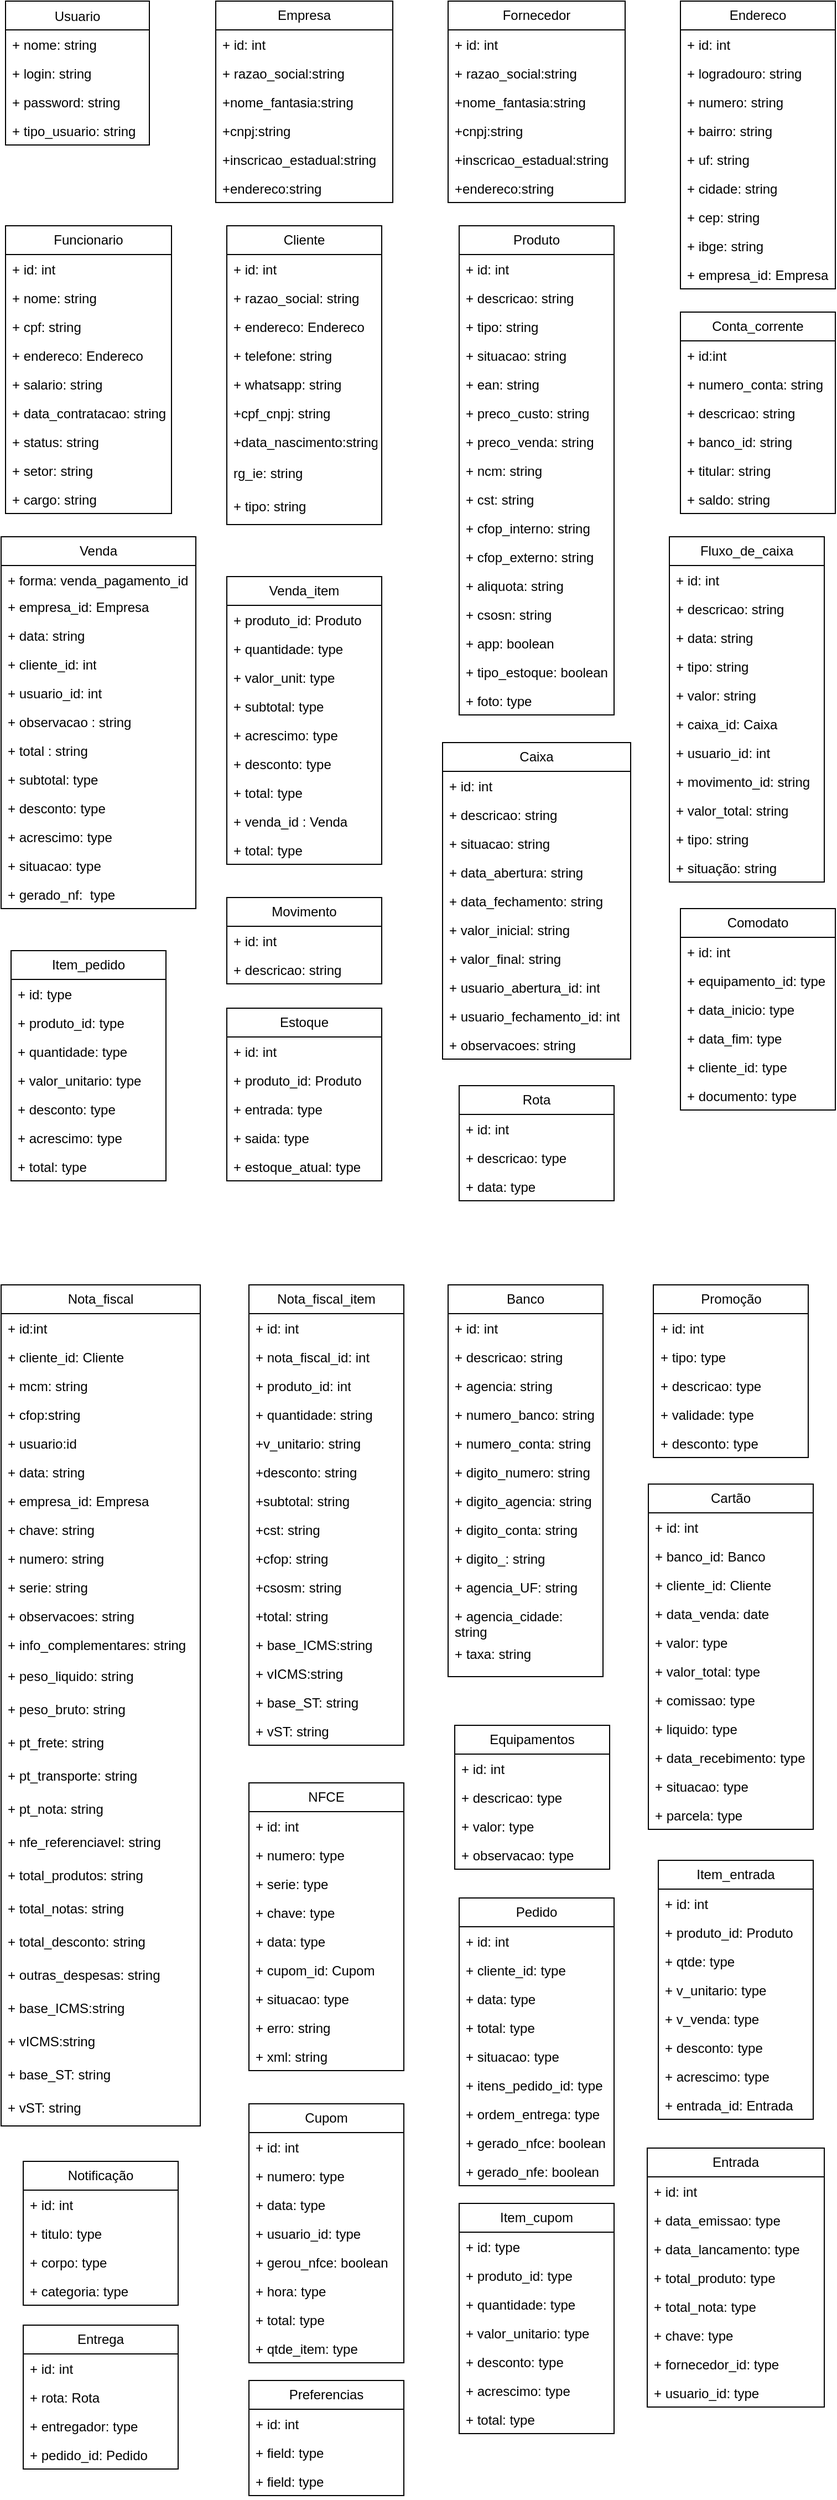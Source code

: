 <mxfile version="26.1.1">
  <diagram id="C5RBs43oDa-KdzZeNtuy" name="Page-1">
    <mxGraphModel dx="1969" dy="918" grid="1" gridSize="10" guides="1" tooltips="1" connect="1" arrows="1" fold="1" page="1" pageScale="1" pageWidth="827" pageHeight="1169" math="0" shadow="0">
      <root>
        <mxCell id="WIyWlLk6GJQsqaUBKTNV-0" />
        <mxCell id="WIyWlLk6GJQsqaUBKTNV-1" parent="WIyWlLk6GJQsqaUBKTNV-0" />
        <mxCell id="qdGbckYBGcrFoS_aa_Sn-12" value="Estoque" style="swimlane;fontStyle=0;childLayout=stackLayout;horizontal=1;startSize=26;fillColor=none;horizontalStack=0;resizeParent=1;resizeParentMax=0;resizeLast=0;collapsible=1;marginBottom=0;whiteSpace=wrap;html=1;" parent="WIyWlLk6GJQsqaUBKTNV-1" vertex="1">
          <mxGeometry x="240" y="950" width="140" height="156" as="geometry" />
        </mxCell>
        <mxCell id="qdGbckYBGcrFoS_aa_Sn-13" value="+ id: int" style="text;strokeColor=none;fillColor=none;align=left;verticalAlign=top;spacingLeft=4;spacingRight=4;overflow=hidden;rotatable=0;points=[[0,0.5],[1,0.5]];portConstraint=eastwest;whiteSpace=wrap;html=1;" parent="qdGbckYBGcrFoS_aa_Sn-12" vertex="1">
          <mxGeometry y="26" width="140" height="26" as="geometry" />
        </mxCell>
        <mxCell id="qdGbckYBGcrFoS_aa_Sn-14" value="+ produto_id: Produto" style="text;strokeColor=none;fillColor=none;align=left;verticalAlign=top;spacingLeft=4;spacingRight=4;overflow=hidden;rotatable=0;points=[[0,0.5],[1,0.5]];portConstraint=eastwest;whiteSpace=wrap;html=1;" parent="qdGbckYBGcrFoS_aa_Sn-12" vertex="1">
          <mxGeometry y="52" width="140" height="26" as="geometry" />
        </mxCell>
        <mxCell id="E0hig0ynKckbbGIFJYIU-207" value="+ entrada: type" style="text;strokeColor=none;fillColor=none;align=left;verticalAlign=top;spacingLeft=4;spacingRight=4;overflow=hidden;rotatable=0;points=[[0,0.5],[1,0.5]];portConstraint=eastwest;whiteSpace=wrap;html=1;" vertex="1" parent="qdGbckYBGcrFoS_aa_Sn-12">
          <mxGeometry y="78" width="140" height="26" as="geometry" />
        </mxCell>
        <mxCell id="E0hig0ynKckbbGIFJYIU-208" value="+ saida: type" style="text;strokeColor=none;fillColor=none;align=left;verticalAlign=top;spacingLeft=4;spacingRight=4;overflow=hidden;rotatable=0;points=[[0,0.5],[1,0.5]];portConstraint=eastwest;whiteSpace=wrap;html=1;" vertex="1" parent="qdGbckYBGcrFoS_aa_Sn-12">
          <mxGeometry y="104" width="140" height="26" as="geometry" />
        </mxCell>
        <mxCell id="E0hig0ynKckbbGIFJYIU-209" value="+ estoque_atual: type" style="text;strokeColor=none;fillColor=none;align=left;verticalAlign=top;spacingLeft=4;spacingRight=4;overflow=hidden;rotatable=0;points=[[0,0.5],[1,0.5]];portConstraint=eastwest;whiteSpace=wrap;html=1;" vertex="1" parent="qdGbckYBGcrFoS_aa_Sn-12">
          <mxGeometry y="130" width="140" height="26" as="geometry" />
        </mxCell>
        <mxCell id="qdGbckYBGcrFoS_aa_Sn-36" value="Cartão" style="swimlane;fontStyle=0;childLayout=stackLayout;horizontal=1;startSize=26;fillColor=none;horizontalStack=0;resizeParent=1;resizeParentMax=0;resizeLast=0;collapsible=1;marginBottom=0;whiteSpace=wrap;html=1;" parent="WIyWlLk6GJQsqaUBKTNV-1" vertex="1">
          <mxGeometry x="621" y="1380" width="149" height="312" as="geometry" />
        </mxCell>
        <mxCell id="qdGbckYBGcrFoS_aa_Sn-37" value="+ id: int" style="text;strokeColor=none;fillColor=none;align=left;verticalAlign=top;spacingLeft=4;spacingRight=4;overflow=hidden;rotatable=0;points=[[0,0.5],[1,0.5]];portConstraint=eastwest;whiteSpace=wrap;html=1;" parent="qdGbckYBGcrFoS_aa_Sn-36" vertex="1">
          <mxGeometry y="26" width="149" height="26" as="geometry" />
        </mxCell>
        <mxCell id="qdGbckYBGcrFoS_aa_Sn-38" value="+ banco_id: Banco" style="text;strokeColor=none;fillColor=none;align=left;verticalAlign=top;spacingLeft=4;spacingRight=4;overflow=hidden;rotatable=0;points=[[0,0.5],[1,0.5]];portConstraint=eastwest;whiteSpace=wrap;html=1;" parent="qdGbckYBGcrFoS_aa_Sn-36" vertex="1">
          <mxGeometry y="52" width="149" height="26" as="geometry" />
        </mxCell>
        <mxCell id="qdGbckYBGcrFoS_aa_Sn-39" value="+ cliente_id: Cliente" style="text;strokeColor=none;fillColor=none;align=left;verticalAlign=top;spacingLeft=4;spacingRight=4;overflow=hidden;rotatable=0;points=[[0,0.5],[1,0.5]];portConstraint=eastwest;whiteSpace=wrap;html=1;" parent="qdGbckYBGcrFoS_aa_Sn-36" vertex="1">
          <mxGeometry y="78" width="149" height="26" as="geometry" />
        </mxCell>
        <mxCell id="E0hig0ynKckbbGIFJYIU-268" value="+ data_venda: date" style="text;strokeColor=none;fillColor=none;align=left;verticalAlign=top;spacingLeft=4;spacingRight=4;overflow=hidden;rotatable=0;points=[[0,0.5],[1,0.5]];portConstraint=eastwest;whiteSpace=wrap;html=1;" vertex="1" parent="qdGbckYBGcrFoS_aa_Sn-36">
          <mxGeometry y="104" width="149" height="26" as="geometry" />
        </mxCell>
        <mxCell id="E0hig0ynKckbbGIFJYIU-269" value="+ valor: type" style="text;strokeColor=none;fillColor=none;align=left;verticalAlign=top;spacingLeft=4;spacingRight=4;overflow=hidden;rotatable=0;points=[[0,0.5],[1,0.5]];portConstraint=eastwest;whiteSpace=wrap;html=1;" vertex="1" parent="qdGbckYBGcrFoS_aa_Sn-36">
          <mxGeometry y="130" width="149" height="26" as="geometry" />
        </mxCell>
        <mxCell id="E0hig0ynKckbbGIFJYIU-275" value="+ valor_total: type" style="text;strokeColor=none;fillColor=none;align=left;verticalAlign=top;spacingLeft=4;spacingRight=4;overflow=hidden;rotatable=0;points=[[0,0.5],[1,0.5]];portConstraint=eastwest;whiteSpace=wrap;html=1;" vertex="1" parent="qdGbckYBGcrFoS_aa_Sn-36">
          <mxGeometry y="156" width="149" height="26" as="geometry" />
        </mxCell>
        <mxCell id="E0hig0ynKckbbGIFJYIU-270" value="+ comissao: type" style="text;strokeColor=none;fillColor=none;align=left;verticalAlign=top;spacingLeft=4;spacingRight=4;overflow=hidden;rotatable=0;points=[[0,0.5],[1,0.5]];portConstraint=eastwest;whiteSpace=wrap;html=1;" vertex="1" parent="qdGbckYBGcrFoS_aa_Sn-36">
          <mxGeometry y="182" width="149" height="26" as="geometry" />
        </mxCell>
        <mxCell id="E0hig0ynKckbbGIFJYIU-271" value="+ liquido: type" style="text;strokeColor=none;fillColor=none;align=left;verticalAlign=top;spacingLeft=4;spacingRight=4;overflow=hidden;rotatable=0;points=[[0,0.5],[1,0.5]];portConstraint=eastwest;whiteSpace=wrap;html=1;" vertex="1" parent="qdGbckYBGcrFoS_aa_Sn-36">
          <mxGeometry y="208" width="149" height="26" as="geometry" />
        </mxCell>
        <mxCell id="E0hig0ynKckbbGIFJYIU-272" value="+ data_recebimento: type" style="text;strokeColor=none;fillColor=none;align=left;verticalAlign=top;spacingLeft=4;spacingRight=4;overflow=hidden;rotatable=0;points=[[0,0.5],[1,0.5]];portConstraint=eastwest;whiteSpace=wrap;html=1;" vertex="1" parent="qdGbckYBGcrFoS_aa_Sn-36">
          <mxGeometry y="234" width="149" height="26" as="geometry" />
        </mxCell>
        <mxCell id="E0hig0ynKckbbGIFJYIU-273" value="+ situacao: type" style="text;strokeColor=none;fillColor=none;align=left;verticalAlign=top;spacingLeft=4;spacingRight=4;overflow=hidden;rotatable=0;points=[[0,0.5],[1,0.5]];portConstraint=eastwest;whiteSpace=wrap;html=1;" vertex="1" parent="qdGbckYBGcrFoS_aa_Sn-36">
          <mxGeometry y="260" width="149" height="26" as="geometry" />
        </mxCell>
        <mxCell id="E0hig0ynKckbbGIFJYIU-274" value="+ parcela: type" style="text;strokeColor=none;fillColor=none;align=left;verticalAlign=top;spacingLeft=4;spacingRight=4;overflow=hidden;rotatable=0;points=[[0,0.5],[1,0.5]];portConstraint=eastwest;whiteSpace=wrap;html=1;" vertex="1" parent="qdGbckYBGcrFoS_aa_Sn-36">
          <mxGeometry y="286" width="149" height="26" as="geometry" />
        </mxCell>
        <mxCell id="qdGbckYBGcrFoS_aa_Sn-52" value="Promoção" style="swimlane;fontStyle=0;childLayout=stackLayout;horizontal=1;startSize=26;fillColor=none;horizontalStack=0;resizeParent=1;resizeParentMax=0;resizeLast=0;collapsible=1;marginBottom=0;whiteSpace=wrap;html=1;" parent="WIyWlLk6GJQsqaUBKTNV-1" vertex="1">
          <mxGeometry x="625.5" y="1200" width="140" height="156" as="geometry" />
        </mxCell>
        <mxCell id="qdGbckYBGcrFoS_aa_Sn-53" value="+ id: int" style="text;strokeColor=none;fillColor=none;align=left;verticalAlign=top;spacingLeft=4;spacingRight=4;overflow=hidden;rotatable=0;points=[[0,0.5],[1,0.5]];portConstraint=eastwest;whiteSpace=wrap;html=1;" parent="qdGbckYBGcrFoS_aa_Sn-52" vertex="1">
          <mxGeometry y="26" width="140" height="26" as="geometry" />
        </mxCell>
        <mxCell id="qdGbckYBGcrFoS_aa_Sn-54" value="+ tipo: type" style="text;strokeColor=none;fillColor=none;align=left;verticalAlign=top;spacingLeft=4;spacingRight=4;overflow=hidden;rotatable=0;points=[[0,0.5],[1,0.5]];portConstraint=eastwest;whiteSpace=wrap;html=1;" parent="qdGbckYBGcrFoS_aa_Sn-52" vertex="1">
          <mxGeometry y="52" width="140" height="26" as="geometry" />
        </mxCell>
        <mxCell id="qdGbckYBGcrFoS_aa_Sn-55" value="+ descricao: type" style="text;strokeColor=none;fillColor=none;align=left;verticalAlign=top;spacingLeft=4;spacingRight=4;overflow=hidden;rotatable=0;points=[[0,0.5],[1,0.5]];portConstraint=eastwest;whiteSpace=wrap;html=1;" parent="qdGbckYBGcrFoS_aa_Sn-52" vertex="1">
          <mxGeometry y="78" width="140" height="26" as="geometry" />
        </mxCell>
        <mxCell id="E0hig0ynKckbbGIFJYIU-253" value="+ validade: type" style="text;strokeColor=none;fillColor=none;align=left;verticalAlign=top;spacingLeft=4;spacingRight=4;overflow=hidden;rotatable=0;points=[[0,0.5],[1,0.5]];portConstraint=eastwest;whiteSpace=wrap;html=1;" vertex="1" parent="qdGbckYBGcrFoS_aa_Sn-52">
          <mxGeometry y="104" width="140" height="26" as="geometry" />
        </mxCell>
        <mxCell id="E0hig0ynKckbbGIFJYIU-254" value="+ desconto: type" style="text;strokeColor=none;fillColor=none;align=left;verticalAlign=top;spacingLeft=4;spacingRight=4;overflow=hidden;rotatable=0;points=[[0,0.5],[1,0.5]];portConstraint=eastwest;whiteSpace=wrap;html=1;" vertex="1" parent="qdGbckYBGcrFoS_aa_Sn-52">
          <mxGeometry y="130" width="140" height="26" as="geometry" />
        </mxCell>
        <mxCell id="qdGbckYBGcrFoS_aa_Sn-56" value="Pedido" style="swimlane;fontStyle=0;childLayout=stackLayout;horizontal=1;startSize=26;fillColor=none;horizontalStack=0;resizeParent=1;resizeParentMax=0;resizeLast=0;collapsible=1;marginBottom=0;whiteSpace=wrap;html=1;" parent="WIyWlLk6GJQsqaUBKTNV-1" vertex="1">
          <mxGeometry x="450" y="1754" width="140" height="260" as="geometry" />
        </mxCell>
        <mxCell id="qdGbckYBGcrFoS_aa_Sn-57" value="+ id: int" style="text;strokeColor=none;fillColor=none;align=left;verticalAlign=top;spacingLeft=4;spacingRight=4;overflow=hidden;rotatable=0;points=[[0,0.5],[1,0.5]];portConstraint=eastwest;whiteSpace=wrap;html=1;" parent="qdGbckYBGcrFoS_aa_Sn-56" vertex="1">
          <mxGeometry y="26" width="140" height="26" as="geometry" />
        </mxCell>
        <mxCell id="qdGbckYBGcrFoS_aa_Sn-58" value="+ cliente_id: type" style="text;strokeColor=none;fillColor=none;align=left;verticalAlign=top;spacingLeft=4;spacingRight=4;overflow=hidden;rotatable=0;points=[[0,0.5],[1,0.5]];portConstraint=eastwest;whiteSpace=wrap;html=1;" parent="qdGbckYBGcrFoS_aa_Sn-56" vertex="1">
          <mxGeometry y="52" width="140" height="26" as="geometry" />
        </mxCell>
        <mxCell id="qdGbckYBGcrFoS_aa_Sn-59" value="+ data: type" style="text;strokeColor=none;fillColor=none;align=left;verticalAlign=top;spacingLeft=4;spacingRight=4;overflow=hidden;rotatable=0;points=[[0,0.5],[1,0.5]];portConstraint=eastwest;whiteSpace=wrap;html=1;" parent="qdGbckYBGcrFoS_aa_Sn-56" vertex="1">
          <mxGeometry y="78" width="140" height="26" as="geometry" />
        </mxCell>
        <mxCell id="E0hig0ynKckbbGIFJYIU-194" value="+ total: type" style="text;strokeColor=none;fillColor=none;align=left;verticalAlign=top;spacingLeft=4;spacingRight=4;overflow=hidden;rotatable=0;points=[[0,0.5],[1,0.5]];portConstraint=eastwest;whiteSpace=wrap;html=1;" vertex="1" parent="qdGbckYBGcrFoS_aa_Sn-56">
          <mxGeometry y="104" width="140" height="26" as="geometry" />
        </mxCell>
        <mxCell id="E0hig0ynKckbbGIFJYIU-195" value="+ situacao: type" style="text;strokeColor=none;fillColor=none;align=left;verticalAlign=top;spacingLeft=4;spacingRight=4;overflow=hidden;rotatable=0;points=[[0,0.5],[1,0.5]];portConstraint=eastwest;whiteSpace=wrap;html=1;" vertex="1" parent="qdGbckYBGcrFoS_aa_Sn-56">
          <mxGeometry y="130" width="140" height="26" as="geometry" />
        </mxCell>
        <mxCell id="E0hig0ynKckbbGIFJYIU-196" value="+ itens_pedido_id: type" style="text;strokeColor=none;fillColor=none;align=left;verticalAlign=top;spacingLeft=4;spacingRight=4;overflow=hidden;rotatable=0;points=[[0,0.5],[1,0.5]];portConstraint=eastwest;whiteSpace=wrap;html=1;" vertex="1" parent="qdGbckYBGcrFoS_aa_Sn-56">
          <mxGeometry y="156" width="140" height="26" as="geometry" />
        </mxCell>
        <mxCell id="E0hig0ynKckbbGIFJYIU-206" value="+ ordem_entrega: type" style="text;strokeColor=none;fillColor=none;align=left;verticalAlign=top;spacingLeft=4;spacingRight=4;overflow=hidden;rotatable=0;points=[[0,0.5],[1,0.5]];portConstraint=eastwest;whiteSpace=wrap;html=1;" vertex="1" parent="qdGbckYBGcrFoS_aa_Sn-56">
          <mxGeometry y="182" width="140" height="26" as="geometry" />
        </mxCell>
        <mxCell id="E0hig0ynKckbbGIFJYIU-233" value="+ gerado_nfce: boolean" style="text;strokeColor=none;fillColor=none;align=left;verticalAlign=top;spacingLeft=4;spacingRight=4;overflow=hidden;rotatable=0;points=[[0,0.5],[1,0.5]];portConstraint=eastwest;whiteSpace=wrap;html=1;" vertex="1" parent="qdGbckYBGcrFoS_aa_Sn-56">
          <mxGeometry y="208" width="140" height="26" as="geometry" />
        </mxCell>
        <mxCell id="E0hig0ynKckbbGIFJYIU-234" value="+ gerado_nfe: boolean" style="text;strokeColor=none;fillColor=none;align=left;verticalAlign=top;spacingLeft=4;spacingRight=4;overflow=hidden;rotatable=0;points=[[0,0.5],[1,0.5]];portConstraint=eastwest;whiteSpace=wrap;html=1;" vertex="1" parent="qdGbckYBGcrFoS_aa_Sn-56">
          <mxGeometry y="234" width="140" height="26" as="geometry" />
        </mxCell>
        <mxCell id="qdGbckYBGcrFoS_aa_Sn-60" value="Entrega" style="swimlane;fontStyle=0;childLayout=stackLayout;horizontal=1;startSize=26;fillColor=none;horizontalStack=0;resizeParent=1;resizeParentMax=0;resizeLast=0;collapsible=1;marginBottom=0;whiteSpace=wrap;html=1;" parent="WIyWlLk6GJQsqaUBKTNV-1" vertex="1">
          <mxGeometry x="56" y="2140" width="140" height="130" as="geometry" />
        </mxCell>
        <mxCell id="qdGbckYBGcrFoS_aa_Sn-61" value="+ id: int" style="text;strokeColor=none;fillColor=none;align=left;verticalAlign=top;spacingLeft=4;spacingRight=4;overflow=hidden;rotatable=0;points=[[0,0.5],[1,0.5]];portConstraint=eastwest;whiteSpace=wrap;html=1;" parent="qdGbckYBGcrFoS_aa_Sn-60" vertex="1">
          <mxGeometry y="26" width="140" height="26" as="geometry" />
        </mxCell>
        <mxCell id="qdGbckYBGcrFoS_aa_Sn-62" value="+ rota: Rota" style="text;strokeColor=none;fillColor=none;align=left;verticalAlign=top;spacingLeft=4;spacingRight=4;overflow=hidden;rotatable=0;points=[[0,0.5],[1,0.5]];portConstraint=eastwest;whiteSpace=wrap;html=1;" parent="qdGbckYBGcrFoS_aa_Sn-60" vertex="1">
          <mxGeometry y="52" width="140" height="26" as="geometry" />
        </mxCell>
        <mxCell id="qdGbckYBGcrFoS_aa_Sn-63" value="+ entregador: type" style="text;strokeColor=none;fillColor=none;align=left;verticalAlign=top;spacingLeft=4;spacingRight=4;overflow=hidden;rotatable=0;points=[[0,0.5],[1,0.5]];portConstraint=eastwest;whiteSpace=wrap;html=1;" parent="qdGbckYBGcrFoS_aa_Sn-60" vertex="1">
          <mxGeometry y="78" width="140" height="26" as="geometry" />
        </mxCell>
        <mxCell id="E0hig0ynKckbbGIFJYIU-193" value="+ pedido_id: Pedido" style="text;strokeColor=none;fillColor=none;align=left;verticalAlign=top;spacingLeft=4;spacingRight=4;overflow=hidden;rotatable=0;points=[[0,0.5],[1,0.5]];portConstraint=eastwest;whiteSpace=wrap;html=1;" vertex="1" parent="qdGbckYBGcrFoS_aa_Sn-60">
          <mxGeometry y="104" width="140" height="26" as="geometry" />
        </mxCell>
        <mxCell id="qdGbckYBGcrFoS_aa_Sn-64" value="Movimento" style="swimlane;fontStyle=0;childLayout=stackLayout;horizontal=1;startSize=26;fillColor=none;horizontalStack=0;resizeParent=1;resizeParentMax=0;resizeLast=0;collapsible=1;marginBottom=0;whiteSpace=wrap;html=1;" parent="WIyWlLk6GJQsqaUBKTNV-1" vertex="1">
          <mxGeometry x="240" y="850" width="140" height="78" as="geometry" />
        </mxCell>
        <mxCell id="qdGbckYBGcrFoS_aa_Sn-65" value="+ id: int" style="text;strokeColor=none;fillColor=none;align=left;verticalAlign=top;spacingLeft=4;spacingRight=4;overflow=hidden;rotatable=0;points=[[0,0.5],[1,0.5]];portConstraint=eastwest;whiteSpace=wrap;html=1;" parent="qdGbckYBGcrFoS_aa_Sn-64" vertex="1">
          <mxGeometry y="26" width="140" height="26" as="geometry" />
        </mxCell>
        <mxCell id="qdGbckYBGcrFoS_aa_Sn-67" value="+ descricao: string" style="text;strokeColor=none;fillColor=none;align=left;verticalAlign=top;spacingLeft=4;spacingRight=4;overflow=hidden;rotatable=0;points=[[0,0.5],[1,0.5]];portConstraint=eastwest;whiteSpace=wrap;html=1;" parent="qdGbckYBGcrFoS_aa_Sn-64" vertex="1">
          <mxGeometry y="52" width="140" height="26" as="geometry" />
        </mxCell>
        <mxCell id="qdGbckYBGcrFoS_aa_Sn-72" value="Entrada" style="swimlane;fontStyle=0;childLayout=stackLayout;horizontal=1;startSize=26;fillColor=none;horizontalStack=0;resizeParent=1;resizeParentMax=0;resizeLast=0;collapsible=1;marginBottom=0;whiteSpace=wrap;html=1;" parent="WIyWlLk6GJQsqaUBKTNV-1" vertex="1">
          <mxGeometry x="620" y="1980" width="160" height="234" as="geometry" />
        </mxCell>
        <mxCell id="qdGbckYBGcrFoS_aa_Sn-73" value="+ id: int" style="text;strokeColor=none;fillColor=none;align=left;verticalAlign=top;spacingLeft=4;spacingRight=4;overflow=hidden;rotatable=0;points=[[0,0.5],[1,0.5]];portConstraint=eastwest;whiteSpace=wrap;html=1;" parent="qdGbckYBGcrFoS_aa_Sn-72" vertex="1">
          <mxGeometry y="26" width="160" height="26" as="geometry" />
        </mxCell>
        <mxCell id="qdGbckYBGcrFoS_aa_Sn-74" value="+ data_emissao: type" style="text;strokeColor=none;fillColor=none;align=left;verticalAlign=top;spacingLeft=4;spacingRight=4;overflow=hidden;rotatable=0;points=[[0,0.5],[1,0.5]];portConstraint=eastwest;whiteSpace=wrap;html=1;" parent="qdGbckYBGcrFoS_aa_Sn-72" vertex="1">
          <mxGeometry y="52" width="160" height="26" as="geometry" />
        </mxCell>
        <mxCell id="qdGbckYBGcrFoS_aa_Sn-75" value="+ data_lancamento: type" style="text;strokeColor=none;fillColor=none;align=left;verticalAlign=top;spacingLeft=4;spacingRight=4;overflow=hidden;rotatable=0;points=[[0,0.5],[1,0.5]];portConstraint=eastwest;whiteSpace=wrap;html=1;" parent="qdGbckYBGcrFoS_aa_Sn-72" vertex="1">
          <mxGeometry y="78" width="160" height="26" as="geometry" />
        </mxCell>
        <mxCell id="E0hig0ynKckbbGIFJYIU-256" value="+ total_produto: type" style="text;strokeColor=none;fillColor=none;align=left;verticalAlign=top;spacingLeft=4;spacingRight=4;overflow=hidden;rotatable=0;points=[[0,0.5],[1,0.5]];portConstraint=eastwest;whiteSpace=wrap;html=1;" vertex="1" parent="qdGbckYBGcrFoS_aa_Sn-72">
          <mxGeometry y="104" width="160" height="26" as="geometry" />
        </mxCell>
        <mxCell id="E0hig0ynKckbbGIFJYIU-257" value="+ total_nota: type" style="text;strokeColor=none;fillColor=none;align=left;verticalAlign=top;spacingLeft=4;spacingRight=4;overflow=hidden;rotatable=0;points=[[0,0.5],[1,0.5]];portConstraint=eastwest;whiteSpace=wrap;html=1;" vertex="1" parent="qdGbckYBGcrFoS_aa_Sn-72">
          <mxGeometry y="130" width="160" height="26" as="geometry" />
        </mxCell>
        <mxCell id="E0hig0ynKckbbGIFJYIU-258" value="+ chave: type" style="text;strokeColor=none;fillColor=none;align=left;verticalAlign=top;spacingLeft=4;spacingRight=4;overflow=hidden;rotatable=0;points=[[0,0.5],[1,0.5]];portConstraint=eastwest;whiteSpace=wrap;html=1;" vertex="1" parent="qdGbckYBGcrFoS_aa_Sn-72">
          <mxGeometry y="156" width="160" height="26" as="geometry" />
        </mxCell>
        <mxCell id="E0hig0ynKckbbGIFJYIU-259" value="+ fornecedor_id: type" style="text;strokeColor=none;fillColor=none;align=left;verticalAlign=top;spacingLeft=4;spacingRight=4;overflow=hidden;rotatable=0;points=[[0,0.5],[1,0.5]];portConstraint=eastwest;whiteSpace=wrap;html=1;" vertex="1" parent="qdGbckYBGcrFoS_aa_Sn-72">
          <mxGeometry y="182" width="160" height="26" as="geometry" />
        </mxCell>
        <mxCell id="E0hig0ynKckbbGIFJYIU-260" value="+ usuario_id: type" style="text;strokeColor=none;fillColor=none;align=left;verticalAlign=top;spacingLeft=4;spacingRight=4;overflow=hidden;rotatable=0;points=[[0,0.5],[1,0.5]];portConstraint=eastwest;whiteSpace=wrap;html=1;" vertex="1" parent="qdGbckYBGcrFoS_aa_Sn-72">
          <mxGeometry y="208" width="160" height="26" as="geometry" />
        </mxCell>
        <mxCell id="qdGbckYBGcrFoS_aa_Sn-76" value="Item_entrada" style="swimlane;fontStyle=0;childLayout=stackLayout;horizontal=1;startSize=26;fillColor=none;horizontalStack=0;resizeParent=1;resizeParentMax=0;resizeLast=0;collapsible=1;marginBottom=0;whiteSpace=wrap;html=1;" parent="WIyWlLk6GJQsqaUBKTNV-1" vertex="1">
          <mxGeometry x="630" y="1720" width="140" height="234" as="geometry" />
        </mxCell>
        <mxCell id="qdGbckYBGcrFoS_aa_Sn-77" value="+ id: int" style="text;strokeColor=none;fillColor=none;align=left;verticalAlign=top;spacingLeft=4;spacingRight=4;overflow=hidden;rotatable=0;points=[[0,0.5],[1,0.5]];portConstraint=eastwest;whiteSpace=wrap;html=1;" parent="qdGbckYBGcrFoS_aa_Sn-76" vertex="1">
          <mxGeometry y="26" width="140" height="26" as="geometry" />
        </mxCell>
        <mxCell id="qdGbckYBGcrFoS_aa_Sn-78" value="+ produto_id: Produto" style="text;strokeColor=none;fillColor=none;align=left;verticalAlign=top;spacingLeft=4;spacingRight=4;overflow=hidden;rotatable=0;points=[[0,0.5],[1,0.5]];portConstraint=eastwest;whiteSpace=wrap;html=1;" parent="qdGbckYBGcrFoS_aa_Sn-76" vertex="1">
          <mxGeometry y="52" width="140" height="26" as="geometry" />
        </mxCell>
        <mxCell id="qdGbckYBGcrFoS_aa_Sn-79" value="+ qtde: type" style="text;strokeColor=none;fillColor=none;align=left;verticalAlign=top;spacingLeft=4;spacingRight=4;overflow=hidden;rotatable=0;points=[[0,0.5],[1,0.5]];portConstraint=eastwest;whiteSpace=wrap;html=1;" parent="qdGbckYBGcrFoS_aa_Sn-76" vertex="1">
          <mxGeometry y="78" width="140" height="26" as="geometry" />
        </mxCell>
        <mxCell id="E0hig0ynKckbbGIFJYIU-263" value="+ v_unitario: type" style="text;strokeColor=none;fillColor=none;align=left;verticalAlign=top;spacingLeft=4;spacingRight=4;overflow=hidden;rotatable=0;points=[[0,0.5],[1,0.5]];portConstraint=eastwest;whiteSpace=wrap;html=1;" vertex="1" parent="qdGbckYBGcrFoS_aa_Sn-76">
          <mxGeometry y="104" width="140" height="26" as="geometry" />
        </mxCell>
        <mxCell id="E0hig0ynKckbbGIFJYIU-264" value="+ v_venda: type" style="text;strokeColor=none;fillColor=none;align=left;verticalAlign=top;spacingLeft=4;spacingRight=4;overflow=hidden;rotatable=0;points=[[0,0.5],[1,0.5]];portConstraint=eastwest;whiteSpace=wrap;html=1;" vertex="1" parent="qdGbckYBGcrFoS_aa_Sn-76">
          <mxGeometry y="130" width="140" height="26" as="geometry" />
        </mxCell>
        <mxCell id="E0hig0ynKckbbGIFJYIU-265" value="+ desconto: type" style="text;strokeColor=none;fillColor=none;align=left;verticalAlign=top;spacingLeft=4;spacingRight=4;overflow=hidden;rotatable=0;points=[[0,0.5],[1,0.5]];portConstraint=eastwest;whiteSpace=wrap;html=1;" vertex="1" parent="qdGbckYBGcrFoS_aa_Sn-76">
          <mxGeometry y="156" width="140" height="26" as="geometry" />
        </mxCell>
        <mxCell id="E0hig0ynKckbbGIFJYIU-266" value="+ acrescimo: type" style="text;strokeColor=none;fillColor=none;align=left;verticalAlign=top;spacingLeft=4;spacingRight=4;overflow=hidden;rotatable=0;points=[[0,0.5],[1,0.5]];portConstraint=eastwest;whiteSpace=wrap;html=1;" vertex="1" parent="qdGbckYBGcrFoS_aa_Sn-76">
          <mxGeometry y="182" width="140" height="26" as="geometry" />
        </mxCell>
        <mxCell id="E0hig0ynKckbbGIFJYIU-267" value="+ entrada_id: Entrada" style="text;strokeColor=none;fillColor=none;align=left;verticalAlign=top;spacingLeft=4;spacingRight=4;overflow=hidden;rotatable=0;points=[[0,0.5],[1,0.5]];portConstraint=eastwest;whiteSpace=wrap;html=1;" vertex="1" parent="qdGbckYBGcrFoS_aa_Sn-76">
          <mxGeometry y="208" width="140" height="26" as="geometry" />
        </mxCell>
        <mxCell id="qdGbckYBGcrFoS_aa_Sn-88" value="Notificação" style="swimlane;fontStyle=0;childLayout=stackLayout;horizontal=1;startSize=26;fillColor=none;horizontalStack=0;resizeParent=1;resizeParentMax=0;resizeLast=0;collapsible=1;marginBottom=0;whiteSpace=wrap;html=1;" parent="WIyWlLk6GJQsqaUBKTNV-1" vertex="1">
          <mxGeometry x="56" y="1992" width="140" height="130" as="geometry" />
        </mxCell>
        <mxCell id="qdGbckYBGcrFoS_aa_Sn-89" value="+ id: int" style="text;strokeColor=none;fillColor=none;align=left;verticalAlign=top;spacingLeft=4;spacingRight=4;overflow=hidden;rotatable=0;points=[[0,0.5],[1,0.5]];portConstraint=eastwest;whiteSpace=wrap;html=1;" parent="qdGbckYBGcrFoS_aa_Sn-88" vertex="1">
          <mxGeometry y="26" width="140" height="26" as="geometry" />
        </mxCell>
        <mxCell id="qdGbckYBGcrFoS_aa_Sn-90" value="+ titulo: type" style="text;strokeColor=none;fillColor=none;align=left;verticalAlign=top;spacingLeft=4;spacingRight=4;overflow=hidden;rotatable=0;points=[[0,0.5],[1,0.5]];portConstraint=eastwest;whiteSpace=wrap;html=1;" parent="qdGbckYBGcrFoS_aa_Sn-88" vertex="1">
          <mxGeometry y="52" width="140" height="26" as="geometry" />
        </mxCell>
        <mxCell id="qdGbckYBGcrFoS_aa_Sn-91" value="+ corpo: type" style="text;strokeColor=none;fillColor=none;align=left;verticalAlign=top;spacingLeft=4;spacingRight=4;overflow=hidden;rotatable=0;points=[[0,0.5],[1,0.5]];portConstraint=eastwest;whiteSpace=wrap;html=1;" parent="qdGbckYBGcrFoS_aa_Sn-88" vertex="1">
          <mxGeometry y="78" width="140" height="26" as="geometry" />
        </mxCell>
        <mxCell id="E0hig0ynKckbbGIFJYIU-191" value="+ categoria: type" style="text;strokeColor=none;fillColor=none;align=left;verticalAlign=top;spacingLeft=4;spacingRight=4;overflow=hidden;rotatable=0;points=[[0,0.5],[1,0.5]];portConstraint=eastwest;whiteSpace=wrap;html=1;" vertex="1" parent="qdGbckYBGcrFoS_aa_Sn-88">
          <mxGeometry y="104" width="140" height="26" as="geometry" />
        </mxCell>
        <mxCell id="qdGbckYBGcrFoS_aa_Sn-96" value="Comodato" style="swimlane;fontStyle=0;childLayout=stackLayout;horizontal=1;startSize=26;fillColor=none;horizontalStack=0;resizeParent=1;resizeParentMax=0;resizeLast=0;collapsible=1;marginBottom=0;whiteSpace=wrap;html=1;" parent="WIyWlLk6GJQsqaUBKTNV-1" vertex="1">
          <mxGeometry x="650" y="860" width="140" height="182" as="geometry" />
        </mxCell>
        <mxCell id="qdGbckYBGcrFoS_aa_Sn-97" value="+ id: int" style="text;strokeColor=none;fillColor=none;align=left;verticalAlign=top;spacingLeft=4;spacingRight=4;overflow=hidden;rotatable=0;points=[[0,0.5],[1,0.5]];portConstraint=eastwest;whiteSpace=wrap;html=1;" parent="qdGbckYBGcrFoS_aa_Sn-96" vertex="1">
          <mxGeometry y="26" width="140" height="26" as="geometry" />
        </mxCell>
        <mxCell id="qdGbckYBGcrFoS_aa_Sn-98" value="+ equipamento_id: type" style="text;strokeColor=none;fillColor=none;align=left;verticalAlign=top;spacingLeft=4;spacingRight=4;overflow=hidden;rotatable=0;points=[[0,0.5],[1,0.5]];portConstraint=eastwest;whiteSpace=wrap;html=1;" parent="qdGbckYBGcrFoS_aa_Sn-96" vertex="1">
          <mxGeometry y="52" width="140" height="26" as="geometry" />
        </mxCell>
        <mxCell id="qdGbckYBGcrFoS_aa_Sn-99" value="+ data_inicio: type" style="text;strokeColor=none;fillColor=none;align=left;verticalAlign=top;spacingLeft=4;spacingRight=4;overflow=hidden;rotatable=0;points=[[0,0.5],[1,0.5]];portConstraint=eastwest;whiteSpace=wrap;html=1;" parent="qdGbckYBGcrFoS_aa_Sn-96" vertex="1">
          <mxGeometry y="78" width="140" height="26" as="geometry" />
        </mxCell>
        <mxCell id="E0hig0ynKckbbGIFJYIU-186" value="+ data_fim: type" style="text;strokeColor=none;fillColor=none;align=left;verticalAlign=top;spacingLeft=4;spacingRight=4;overflow=hidden;rotatable=0;points=[[0,0.5],[1,0.5]];portConstraint=eastwest;whiteSpace=wrap;html=1;" vertex="1" parent="qdGbckYBGcrFoS_aa_Sn-96">
          <mxGeometry y="104" width="140" height="26" as="geometry" />
        </mxCell>
        <mxCell id="E0hig0ynKckbbGIFJYIU-187" value="+ cliente_id: type" style="text;strokeColor=none;fillColor=none;align=left;verticalAlign=top;spacingLeft=4;spacingRight=4;overflow=hidden;rotatable=0;points=[[0,0.5],[1,0.5]];portConstraint=eastwest;whiteSpace=wrap;html=1;" vertex="1" parent="qdGbckYBGcrFoS_aa_Sn-96">
          <mxGeometry y="130" width="140" height="26" as="geometry" />
        </mxCell>
        <mxCell id="E0hig0ynKckbbGIFJYIU-188" value="+ documento: type" style="text;strokeColor=none;fillColor=none;align=left;verticalAlign=top;spacingLeft=4;spacingRight=4;overflow=hidden;rotatable=0;points=[[0,0.5],[1,0.5]];portConstraint=eastwest;whiteSpace=wrap;html=1;" vertex="1" parent="qdGbckYBGcrFoS_aa_Sn-96">
          <mxGeometry y="156" width="140" height="26" as="geometry" />
        </mxCell>
        <mxCell id="qdGbckYBGcrFoS_aa_Sn-100" value="Equipamentos" style="swimlane;fontStyle=0;childLayout=stackLayout;horizontal=1;startSize=26;fillColor=none;horizontalStack=0;resizeParent=1;resizeParentMax=0;resizeLast=0;collapsible=1;marginBottom=0;whiteSpace=wrap;html=1;" parent="WIyWlLk6GJQsqaUBKTNV-1" vertex="1">
          <mxGeometry x="446" y="1598" width="140" height="130" as="geometry" />
        </mxCell>
        <mxCell id="qdGbckYBGcrFoS_aa_Sn-101" value="+ id: int" style="text;strokeColor=none;fillColor=none;align=left;verticalAlign=top;spacingLeft=4;spacingRight=4;overflow=hidden;rotatable=0;points=[[0,0.5],[1,0.5]];portConstraint=eastwest;whiteSpace=wrap;html=1;" parent="qdGbckYBGcrFoS_aa_Sn-100" vertex="1">
          <mxGeometry y="26" width="140" height="26" as="geometry" />
        </mxCell>
        <mxCell id="qdGbckYBGcrFoS_aa_Sn-102" value="+ descricao: type" style="text;strokeColor=none;fillColor=none;align=left;verticalAlign=top;spacingLeft=4;spacingRight=4;overflow=hidden;rotatable=0;points=[[0,0.5],[1,0.5]];portConstraint=eastwest;whiteSpace=wrap;html=1;" parent="qdGbckYBGcrFoS_aa_Sn-100" vertex="1">
          <mxGeometry y="52" width="140" height="26" as="geometry" />
        </mxCell>
        <mxCell id="qdGbckYBGcrFoS_aa_Sn-103" value="+ valor: type" style="text;strokeColor=none;fillColor=none;align=left;verticalAlign=top;spacingLeft=4;spacingRight=4;overflow=hidden;rotatable=0;points=[[0,0.5],[1,0.5]];portConstraint=eastwest;whiteSpace=wrap;html=1;" parent="qdGbckYBGcrFoS_aa_Sn-100" vertex="1">
          <mxGeometry y="78" width="140" height="26" as="geometry" />
        </mxCell>
        <mxCell id="E0hig0ynKckbbGIFJYIU-183" value="+ observacao: type" style="text;strokeColor=none;fillColor=none;align=left;verticalAlign=top;spacingLeft=4;spacingRight=4;overflow=hidden;rotatable=0;points=[[0,0.5],[1,0.5]];portConstraint=eastwest;whiteSpace=wrap;html=1;" vertex="1" parent="qdGbckYBGcrFoS_aa_Sn-100">
          <mxGeometry y="104" width="140" height="26" as="geometry" />
        </mxCell>
        <mxCell id="qdGbckYBGcrFoS_aa_Sn-108" value="Rota" style="swimlane;fontStyle=0;childLayout=stackLayout;horizontal=1;startSize=26;fillColor=none;horizontalStack=0;resizeParent=1;resizeParentMax=0;resizeLast=0;collapsible=1;marginBottom=0;whiteSpace=wrap;html=1;" parent="WIyWlLk6GJQsqaUBKTNV-1" vertex="1">
          <mxGeometry x="450" y="1020" width="140" height="104" as="geometry" />
        </mxCell>
        <mxCell id="qdGbckYBGcrFoS_aa_Sn-109" value="+ id: int" style="text;strokeColor=none;fillColor=none;align=left;verticalAlign=top;spacingLeft=4;spacingRight=4;overflow=hidden;rotatable=0;points=[[0,0.5],[1,0.5]];portConstraint=eastwest;whiteSpace=wrap;html=1;" parent="qdGbckYBGcrFoS_aa_Sn-108" vertex="1">
          <mxGeometry y="26" width="140" height="26" as="geometry" />
        </mxCell>
        <mxCell id="qdGbckYBGcrFoS_aa_Sn-110" value="+ descricao: type" style="text;strokeColor=none;fillColor=none;align=left;verticalAlign=top;spacingLeft=4;spacingRight=4;overflow=hidden;rotatable=0;points=[[0,0.5],[1,0.5]];portConstraint=eastwest;whiteSpace=wrap;html=1;" parent="qdGbckYBGcrFoS_aa_Sn-108" vertex="1">
          <mxGeometry y="52" width="140" height="26" as="geometry" />
        </mxCell>
        <mxCell id="qdGbckYBGcrFoS_aa_Sn-111" value="+ data: type" style="text;strokeColor=none;fillColor=none;align=left;verticalAlign=top;spacingLeft=4;spacingRight=4;overflow=hidden;rotatable=0;points=[[0,0.5],[1,0.5]];portConstraint=eastwest;whiteSpace=wrap;html=1;" parent="qdGbckYBGcrFoS_aa_Sn-108" vertex="1">
          <mxGeometry y="78" width="140" height="26" as="geometry" />
        </mxCell>
        <mxCell id="qdGbckYBGcrFoS_aa_Sn-112" value="Preferencias" style="swimlane;fontStyle=0;childLayout=stackLayout;horizontal=1;startSize=26;fillColor=none;horizontalStack=0;resizeParent=1;resizeParentMax=0;resizeLast=0;collapsible=1;marginBottom=0;whiteSpace=wrap;html=1;" parent="WIyWlLk6GJQsqaUBKTNV-1" vertex="1">
          <mxGeometry x="260" y="2190" width="140" height="104" as="geometry" />
        </mxCell>
        <mxCell id="qdGbckYBGcrFoS_aa_Sn-113" value="+ id: int" style="text;strokeColor=none;fillColor=none;align=left;verticalAlign=top;spacingLeft=4;spacingRight=4;overflow=hidden;rotatable=0;points=[[0,0.5],[1,0.5]];portConstraint=eastwest;whiteSpace=wrap;html=1;" parent="qdGbckYBGcrFoS_aa_Sn-112" vertex="1">
          <mxGeometry y="26" width="140" height="26" as="geometry" />
        </mxCell>
        <mxCell id="qdGbckYBGcrFoS_aa_Sn-114" value="+ field: type" style="text;strokeColor=none;fillColor=none;align=left;verticalAlign=top;spacingLeft=4;spacingRight=4;overflow=hidden;rotatable=0;points=[[0,0.5],[1,0.5]];portConstraint=eastwest;whiteSpace=wrap;html=1;" parent="qdGbckYBGcrFoS_aa_Sn-112" vertex="1">
          <mxGeometry y="52" width="140" height="26" as="geometry" />
        </mxCell>
        <mxCell id="qdGbckYBGcrFoS_aa_Sn-115" value="+ field: type" style="text;strokeColor=none;fillColor=none;align=left;verticalAlign=top;spacingLeft=4;spacingRight=4;overflow=hidden;rotatable=0;points=[[0,0.5],[1,0.5]];portConstraint=eastwest;whiteSpace=wrap;html=1;" parent="qdGbckYBGcrFoS_aa_Sn-112" vertex="1">
          <mxGeometry y="78" width="140" height="26" as="geometry" />
        </mxCell>
        <mxCell id="qdGbckYBGcrFoS_aa_Sn-116" value="Cupom" style="swimlane;fontStyle=0;childLayout=stackLayout;horizontal=1;startSize=26;fillColor=none;horizontalStack=0;resizeParent=1;resizeParentMax=0;resizeLast=0;collapsible=1;marginBottom=0;whiteSpace=wrap;html=1;" parent="WIyWlLk6GJQsqaUBKTNV-1" vertex="1">
          <mxGeometry x="260" y="1940" width="140" height="234" as="geometry" />
        </mxCell>
        <mxCell id="qdGbckYBGcrFoS_aa_Sn-117" value="+ id: int" style="text;strokeColor=none;fillColor=none;align=left;verticalAlign=top;spacingLeft=4;spacingRight=4;overflow=hidden;rotatable=0;points=[[0,0.5],[1,0.5]];portConstraint=eastwest;whiteSpace=wrap;html=1;" parent="qdGbckYBGcrFoS_aa_Sn-116" vertex="1">
          <mxGeometry y="26" width="140" height="26" as="geometry" />
        </mxCell>
        <mxCell id="qdGbckYBGcrFoS_aa_Sn-118" value="+ numero: type" style="text;strokeColor=none;fillColor=none;align=left;verticalAlign=top;spacingLeft=4;spacingRight=4;overflow=hidden;rotatable=0;points=[[0,0.5],[1,0.5]];portConstraint=eastwest;whiteSpace=wrap;html=1;" parent="qdGbckYBGcrFoS_aa_Sn-116" vertex="1">
          <mxGeometry y="52" width="140" height="26" as="geometry" />
        </mxCell>
        <mxCell id="qdGbckYBGcrFoS_aa_Sn-119" value="+ data: type" style="text;strokeColor=none;fillColor=none;align=left;verticalAlign=top;spacingLeft=4;spacingRight=4;overflow=hidden;rotatable=0;points=[[0,0.5],[1,0.5]];portConstraint=eastwest;whiteSpace=wrap;html=1;" parent="qdGbckYBGcrFoS_aa_Sn-116" vertex="1">
          <mxGeometry y="78" width="140" height="26" as="geometry" />
        </mxCell>
        <mxCell id="E0hig0ynKckbbGIFJYIU-224" value="+ usuario_id: type" style="text;strokeColor=none;fillColor=none;align=left;verticalAlign=top;spacingLeft=4;spacingRight=4;overflow=hidden;rotatable=0;points=[[0,0.5],[1,0.5]];portConstraint=eastwest;whiteSpace=wrap;html=1;" vertex="1" parent="qdGbckYBGcrFoS_aa_Sn-116">
          <mxGeometry y="104" width="140" height="26" as="geometry" />
        </mxCell>
        <mxCell id="E0hig0ynKckbbGIFJYIU-225" value="+ gerou_nfce: boolean" style="text;strokeColor=none;fillColor=none;align=left;verticalAlign=top;spacingLeft=4;spacingRight=4;overflow=hidden;rotatable=0;points=[[0,0.5],[1,0.5]];portConstraint=eastwest;whiteSpace=wrap;html=1;" vertex="1" parent="qdGbckYBGcrFoS_aa_Sn-116">
          <mxGeometry y="130" width="140" height="26" as="geometry" />
        </mxCell>
        <mxCell id="E0hig0ynKckbbGIFJYIU-226" value="+ hora: type" style="text;strokeColor=none;fillColor=none;align=left;verticalAlign=top;spacingLeft=4;spacingRight=4;overflow=hidden;rotatable=0;points=[[0,0.5],[1,0.5]];portConstraint=eastwest;whiteSpace=wrap;html=1;" vertex="1" parent="qdGbckYBGcrFoS_aa_Sn-116">
          <mxGeometry y="156" width="140" height="26" as="geometry" />
        </mxCell>
        <mxCell id="E0hig0ynKckbbGIFJYIU-227" value="+ total: type" style="text;strokeColor=none;fillColor=none;align=left;verticalAlign=top;spacingLeft=4;spacingRight=4;overflow=hidden;rotatable=0;points=[[0,0.5],[1,0.5]];portConstraint=eastwest;whiteSpace=wrap;html=1;" vertex="1" parent="qdGbckYBGcrFoS_aa_Sn-116">
          <mxGeometry y="182" width="140" height="26" as="geometry" />
        </mxCell>
        <mxCell id="E0hig0ynKckbbGIFJYIU-228" value="+ qtde_item: type" style="text;strokeColor=none;fillColor=none;align=left;verticalAlign=top;spacingLeft=4;spacingRight=4;overflow=hidden;rotatable=0;points=[[0,0.5],[1,0.5]];portConstraint=eastwest;whiteSpace=wrap;html=1;" vertex="1" parent="qdGbckYBGcrFoS_aa_Sn-116">
          <mxGeometry y="208" width="140" height="26" as="geometry" />
        </mxCell>
        <mxCell id="qdGbckYBGcrFoS_aa_Sn-124" value="NFCE" style="swimlane;fontStyle=0;childLayout=stackLayout;horizontal=1;startSize=26;fillColor=none;horizontalStack=0;resizeParent=1;resizeParentMax=0;resizeLast=0;collapsible=1;marginBottom=0;whiteSpace=wrap;html=1;" parent="WIyWlLk6GJQsqaUBKTNV-1" vertex="1">
          <mxGeometry x="260" y="1650" width="140" height="260" as="geometry" />
        </mxCell>
        <mxCell id="qdGbckYBGcrFoS_aa_Sn-125" value="+ id: int" style="text;strokeColor=none;fillColor=none;align=left;verticalAlign=top;spacingLeft=4;spacingRight=4;overflow=hidden;rotatable=0;points=[[0,0.5],[1,0.5]];portConstraint=eastwest;whiteSpace=wrap;html=1;" parent="qdGbckYBGcrFoS_aa_Sn-124" vertex="1">
          <mxGeometry y="26" width="140" height="26" as="geometry" />
        </mxCell>
        <mxCell id="qdGbckYBGcrFoS_aa_Sn-126" value="+ numero: type" style="text;strokeColor=none;fillColor=none;align=left;verticalAlign=top;spacingLeft=4;spacingRight=4;overflow=hidden;rotatable=0;points=[[0,0.5],[1,0.5]];portConstraint=eastwest;whiteSpace=wrap;html=1;" parent="qdGbckYBGcrFoS_aa_Sn-124" vertex="1">
          <mxGeometry y="52" width="140" height="26" as="geometry" />
        </mxCell>
        <mxCell id="qdGbckYBGcrFoS_aa_Sn-127" value="+ serie: type" style="text;strokeColor=none;fillColor=none;align=left;verticalAlign=top;spacingLeft=4;spacingRight=4;overflow=hidden;rotatable=0;points=[[0,0.5],[1,0.5]];portConstraint=eastwest;whiteSpace=wrap;html=1;" parent="qdGbckYBGcrFoS_aa_Sn-124" vertex="1">
          <mxGeometry y="78" width="140" height="26" as="geometry" />
        </mxCell>
        <mxCell id="E0hig0ynKckbbGIFJYIU-212" value="+ chave: type" style="text;strokeColor=none;fillColor=none;align=left;verticalAlign=top;spacingLeft=4;spacingRight=4;overflow=hidden;rotatable=0;points=[[0,0.5],[1,0.5]];portConstraint=eastwest;whiteSpace=wrap;html=1;" vertex="1" parent="qdGbckYBGcrFoS_aa_Sn-124">
          <mxGeometry y="104" width="140" height="26" as="geometry" />
        </mxCell>
        <mxCell id="E0hig0ynKckbbGIFJYIU-213" value="+ data: type" style="text;strokeColor=none;fillColor=none;align=left;verticalAlign=top;spacingLeft=4;spacingRight=4;overflow=hidden;rotatable=0;points=[[0,0.5],[1,0.5]];portConstraint=eastwest;whiteSpace=wrap;html=1;" vertex="1" parent="qdGbckYBGcrFoS_aa_Sn-124">
          <mxGeometry y="130" width="140" height="26" as="geometry" />
        </mxCell>
        <mxCell id="E0hig0ynKckbbGIFJYIU-214" value="+ cupom_id: Cupom" style="text;strokeColor=none;fillColor=none;align=left;verticalAlign=top;spacingLeft=4;spacingRight=4;overflow=hidden;rotatable=0;points=[[0,0.5],[1,0.5]];portConstraint=eastwest;whiteSpace=wrap;html=1;" vertex="1" parent="qdGbckYBGcrFoS_aa_Sn-124">
          <mxGeometry y="156" width="140" height="26" as="geometry" />
        </mxCell>
        <mxCell id="E0hig0ynKckbbGIFJYIU-215" value="+ situacao: type" style="text;strokeColor=none;fillColor=none;align=left;verticalAlign=top;spacingLeft=4;spacingRight=4;overflow=hidden;rotatable=0;points=[[0,0.5],[1,0.5]];portConstraint=eastwest;whiteSpace=wrap;html=1;" vertex="1" parent="qdGbckYBGcrFoS_aa_Sn-124">
          <mxGeometry y="182" width="140" height="26" as="geometry" />
        </mxCell>
        <mxCell id="E0hig0ynKckbbGIFJYIU-216" value="+ erro: string" style="text;strokeColor=none;fillColor=none;align=left;verticalAlign=top;spacingLeft=4;spacingRight=4;overflow=hidden;rotatable=0;points=[[0,0.5],[1,0.5]];portConstraint=eastwest;whiteSpace=wrap;html=1;" vertex="1" parent="qdGbckYBGcrFoS_aa_Sn-124">
          <mxGeometry y="208" width="140" height="26" as="geometry" />
        </mxCell>
        <mxCell id="E0hig0ynKckbbGIFJYIU-223" value="+ xml: string" style="text;strokeColor=none;fillColor=none;align=left;verticalAlign=top;spacingLeft=4;spacingRight=4;overflow=hidden;rotatable=0;points=[[0,0.5],[1,0.5]];portConstraint=eastwest;whiteSpace=wrap;html=1;" vertex="1" parent="qdGbckYBGcrFoS_aa_Sn-124">
          <mxGeometry y="234" width="140" height="26" as="geometry" />
        </mxCell>
        <mxCell id="E0hig0ynKckbbGIFJYIU-1" value="Produto" style="swimlane;fontStyle=0;childLayout=stackLayout;horizontal=1;startSize=26;fillColor=none;horizontalStack=0;resizeParent=1;resizeParentMax=0;resizeLast=0;collapsible=1;marginBottom=0;whiteSpace=wrap;html=1;" vertex="1" parent="WIyWlLk6GJQsqaUBKTNV-1">
          <mxGeometry x="450" y="243" width="140" height="442" as="geometry" />
        </mxCell>
        <mxCell id="E0hig0ynKckbbGIFJYIU-2" value="+ id: int" style="text;strokeColor=none;fillColor=none;align=left;verticalAlign=top;spacingLeft=4;spacingRight=4;overflow=hidden;rotatable=0;points=[[0,0.5],[1,0.5]];portConstraint=eastwest;whiteSpace=wrap;html=1;" vertex="1" parent="E0hig0ynKckbbGIFJYIU-1">
          <mxGeometry y="26" width="140" height="26" as="geometry" />
        </mxCell>
        <mxCell id="E0hig0ynKckbbGIFJYIU-3" value="+ descricao: string" style="text;strokeColor=none;fillColor=none;align=left;verticalAlign=top;spacingLeft=4;spacingRight=4;overflow=hidden;rotatable=0;points=[[0,0.5],[1,0.5]];portConstraint=eastwest;whiteSpace=wrap;html=1;" vertex="1" parent="E0hig0ynKckbbGIFJYIU-1">
          <mxGeometry y="52" width="140" height="26" as="geometry" />
        </mxCell>
        <mxCell id="E0hig0ynKckbbGIFJYIU-4" value="+ tipo: string" style="text;strokeColor=none;fillColor=none;align=left;verticalAlign=top;spacingLeft=4;spacingRight=4;overflow=hidden;rotatable=0;points=[[0,0.5],[1,0.5]];portConstraint=eastwest;whiteSpace=wrap;html=1;" vertex="1" parent="E0hig0ynKckbbGIFJYIU-1">
          <mxGeometry y="78" width="140" height="26" as="geometry" />
        </mxCell>
        <mxCell id="E0hig0ynKckbbGIFJYIU-5" value="+ situacao: string" style="text;strokeColor=none;fillColor=none;align=left;verticalAlign=top;spacingLeft=4;spacingRight=4;overflow=hidden;rotatable=0;points=[[0,0.5],[1,0.5]];portConstraint=eastwest;whiteSpace=wrap;html=1;" vertex="1" parent="E0hig0ynKckbbGIFJYIU-1">
          <mxGeometry y="104" width="140" height="26" as="geometry" />
        </mxCell>
        <mxCell id="E0hig0ynKckbbGIFJYIU-6" value="+ ean: string" style="text;strokeColor=none;fillColor=none;align=left;verticalAlign=top;spacingLeft=4;spacingRight=4;overflow=hidden;rotatable=0;points=[[0,0.5],[1,0.5]];portConstraint=eastwest;whiteSpace=wrap;html=1;" vertex="1" parent="E0hig0ynKckbbGIFJYIU-1">
          <mxGeometry y="130" width="140" height="26" as="geometry" />
        </mxCell>
        <mxCell id="E0hig0ynKckbbGIFJYIU-7" value="+ preco_custo: string" style="text;strokeColor=none;fillColor=none;align=left;verticalAlign=top;spacingLeft=4;spacingRight=4;overflow=hidden;rotatable=0;points=[[0,0.5],[1,0.5]];portConstraint=eastwest;whiteSpace=wrap;html=1;" vertex="1" parent="E0hig0ynKckbbGIFJYIU-1">
          <mxGeometry y="156" width="140" height="26" as="geometry" />
        </mxCell>
        <mxCell id="E0hig0ynKckbbGIFJYIU-8" value="+ preco_venda: string" style="text;strokeColor=none;fillColor=none;align=left;verticalAlign=top;spacingLeft=4;spacingRight=4;overflow=hidden;rotatable=0;points=[[0,0.5],[1,0.5]];portConstraint=eastwest;whiteSpace=wrap;html=1;" vertex="1" parent="E0hig0ynKckbbGIFJYIU-1">
          <mxGeometry y="182" width="140" height="26" as="geometry" />
        </mxCell>
        <mxCell id="E0hig0ynKckbbGIFJYIU-9" value="+ ncm: string" style="text;strokeColor=none;fillColor=none;align=left;verticalAlign=top;spacingLeft=4;spacingRight=4;overflow=hidden;rotatable=0;points=[[0,0.5],[1,0.5]];portConstraint=eastwest;whiteSpace=wrap;html=1;" vertex="1" parent="E0hig0ynKckbbGIFJYIU-1">
          <mxGeometry y="208" width="140" height="26" as="geometry" />
        </mxCell>
        <mxCell id="E0hig0ynKckbbGIFJYIU-10" value="+ cst: string" style="text;strokeColor=none;fillColor=none;align=left;verticalAlign=top;spacingLeft=4;spacingRight=4;overflow=hidden;rotatable=0;points=[[0,0.5],[1,0.5]];portConstraint=eastwest;whiteSpace=wrap;html=1;" vertex="1" parent="E0hig0ynKckbbGIFJYIU-1">
          <mxGeometry y="234" width="140" height="26" as="geometry" />
        </mxCell>
        <mxCell id="E0hig0ynKckbbGIFJYIU-11" value="+ cfop_interno: string" style="text;strokeColor=none;fillColor=none;align=left;verticalAlign=top;spacingLeft=4;spacingRight=4;overflow=hidden;rotatable=0;points=[[0,0.5],[1,0.5]];portConstraint=eastwest;whiteSpace=wrap;html=1;" vertex="1" parent="E0hig0ynKckbbGIFJYIU-1">
          <mxGeometry y="260" width="140" height="26" as="geometry" />
        </mxCell>
        <mxCell id="E0hig0ynKckbbGIFJYIU-12" value="+ cfop_externo: string" style="text;strokeColor=none;fillColor=none;align=left;verticalAlign=top;spacingLeft=4;spacingRight=4;overflow=hidden;rotatable=0;points=[[0,0.5],[1,0.5]];portConstraint=eastwest;whiteSpace=wrap;html=1;" vertex="1" parent="E0hig0ynKckbbGIFJYIU-1">
          <mxGeometry y="286" width="140" height="26" as="geometry" />
        </mxCell>
        <mxCell id="E0hig0ynKckbbGIFJYIU-13" value="+ aliquota: string" style="text;strokeColor=none;fillColor=none;align=left;verticalAlign=top;spacingLeft=4;spacingRight=4;overflow=hidden;rotatable=0;points=[[0,0.5],[1,0.5]];portConstraint=eastwest;whiteSpace=wrap;html=1;" vertex="1" parent="E0hig0ynKckbbGIFJYIU-1">
          <mxGeometry y="312" width="140" height="26" as="geometry" />
        </mxCell>
        <mxCell id="E0hig0ynKckbbGIFJYIU-14" value="+ csosn: string" style="text;strokeColor=none;fillColor=none;align=left;verticalAlign=top;spacingLeft=4;spacingRight=4;overflow=hidden;rotatable=0;points=[[0,0.5],[1,0.5]];portConstraint=eastwest;whiteSpace=wrap;html=1;" vertex="1" parent="E0hig0ynKckbbGIFJYIU-1">
          <mxGeometry y="338" width="140" height="26" as="geometry" />
        </mxCell>
        <mxCell id="E0hig0ynKckbbGIFJYIU-16" value="+ app: boolean" style="text;strokeColor=none;fillColor=none;align=left;verticalAlign=top;spacingLeft=4;spacingRight=4;overflow=hidden;rotatable=0;points=[[0,0.5],[1,0.5]];portConstraint=eastwest;whiteSpace=wrap;html=1;" vertex="1" parent="E0hig0ynKckbbGIFJYIU-1">
          <mxGeometry y="364" width="140" height="26" as="geometry" />
        </mxCell>
        <mxCell id="E0hig0ynKckbbGIFJYIU-211" value="+ tipo_estoque: boolean" style="text;strokeColor=none;fillColor=none;align=left;verticalAlign=top;spacingLeft=4;spacingRight=4;overflow=hidden;rotatable=0;points=[[0,0.5],[1,0.5]];portConstraint=eastwest;whiteSpace=wrap;html=1;" vertex="1" parent="E0hig0ynKckbbGIFJYIU-1">
          <mxGeometry y="390" width="140" height="26" as="geometry" />
        </mxCell>
        <mxCell id="E0hig0ynKckbbGIFJYIU-280" value="+ foto: type" style="text;strokeColor=none;fillColor=none;align=left;verticalAlign=top;spacingLeft=4;spacingRight=4;overflow=hidden;rotatable=0;points=[[0,0.5],[1,0.5]];portConstraint=eastwest;whiteSpace=wrap;html=1;" vertex="1" parent="E0hig0ynKckbbGIFJYIU-1">
          <mxGeometry y="416" width="140" height="26" as="geometry" />
        </mxCell>
        <mxCell id="E0hig0ynKckbbGIFJYIU-17" value="Venda" style="swimlane;fontStyle=0;childLayout=stackLayout;horizontal=1;startSize=26;fillColor=none;horizontalStack=0;resizeParent=1;resizeParentMax=0;resizeLast=0;collapsible=1;marginBottom=0;whiteSpace=wrap;html=1;" vertex="1" parent="WIyWlLk6GJQsqaUBKTNV-1">
          <mxGeometry x="36" y="524" width="176" height="336" as="geometry">
            <mxRectangle x="-750" y="270" width="80" height="30" as="alternateBounds" />
          </mxGeometry>
        </mxCell>
        <mxCell id="E0hig0ynKckbbGIFJYIU-18" value="+ forma: venda_pagamento_id" style="text;strokeColor=none;fillColor=none;align=left;verticalAlign=top;spacingLeft=4;spacingRight=4;overflow=hidden;rotatable=0;points=[[0,0.5],[1,0.5]];portConstraint=eastwest;whiteSpace=wrap;html=1;" vertex="1" parent="E0hig0ynKckbbGIFJYIU-17">
          <mxGeometry y="26" width="176" height="24" as="geometry" />
        </mxCell>
        <mxCell id="E0hig0ynKckbbGIFJYIU-19" value="+ empresa_id: Empresa" style="text;strokeColor=none;fillColor=none;align=left;verticalAlign=top;spacingLeft=4;spacingRight=4;overflow=hidden;rotatable=0;points=[[0,0.5],[1,0.5]];portConstraint=eastwest;whiteSpace=wrap;html=1;" vertex="1" parent="E0hig0ynKckbbGIFJYIU-17">
          <mxGeometry y="50" width="176" height="26" as="geometry" />
        </mxCell>
        <mxCell id="E0hig0ynKckbbGIFJYIU-20" value="+ data: string" style="text;strokeColor=none;fillColor=none;align=left;verticalAlign=top;spacingLeft=4;spacingRight=4;overflow=hidden;rotatable=0;points=[[0,0.5],[1,0.5]];portConstraint=eastwest;whiteSpace=wrap;html=1;" vertex="1" parent="E0hig0ynKckbbGIFJYIU-17">
          <mxGeometry y="76" width="176" height="26" as="geometry" />
        </mxCell>
        <mxCell id="E0hig0ynKckbbGIFJYIU-21" value="+ cliente_id: int" style="text;strokeColor=none;fillColor=none;align=left;verticalAlign=top;spacingLeft=4;spacingRight=4;overflow=hidden;rotatable=0;points=[[0,0.5],[1,0.5]];portConstraint=eastwest;whiteSpace=wrap;html=1;" vertex="1" parent="E0hig0ynKckbbGIFJYIU-17">
          <mxGeometry y="102" width="176" height="26" as="geometry" />
        </mxCell>
        <mxCell id="E0hig0ynKckbbGIFJYIU-22" value="+ usuario_id: int" style="text;strokeColor=none;fillColor=none;align=left;verticalAlign=top;spacingLeft=4;spacingRight=4;overflow=hidden;rotatable=0;points=[[0,0.5],[1,0.5]];portConstraint=eastwest;whiteSpace=wrap;html=1;" vertex="1" parent="E0hig0ynKckbbGIFJYIU-17">
          <mxGeometry y="128" width="176" height="26" as="geometry" />
        </mxCell>
        <mxCell id="E0hig0ynKckbbGIFJYIU-23" value="+ observacao : string&amp;nbsp;" style="text;strokeColor=none;fillColor=none;align=left;verticalAlign=top;spacingLeft=4;spacingRight=4;overflow=hidden;rotatable=0;points=[[0,0.5],[1,0.5]];portConstraint=eastwest;whiteSpace=wrap;html=1;" vertex="1" parent="E0hig0ynKckbbGIFJYIU-17">
          <mxGeometry y="154" width="176" height="26" as="geometry" />
        </mxCell>
        <mxCell id="E0hig0ynKckbbGIFJYIU-24" value="+ total : string&amp;nbsp;" style="text;strokeColor=none;fillColor=none;align=left;verticalAlign=top;spacingLeft=4;spacingRight=4;overflow=hidden;rotatable=0;points=[[0,0.5],[1,0.5]];portConstraint=eastwest;whiteSpace=wrap;html=1;" vertex="1" parent="E0hig0ynKckbbGIFJYIU-17">
          <mxGeometry y="180" width="176" height="26" as="geometry" />
        </mxCell>
        <mxCell id="E0hig0ynKckbbGIFJYIU-25" value="+ subtotal: type" style="text;strokeColor=none;fillColor=none;align=left;verticalAlign=top;spacingLeft=4;spacingRight=4;overflow=hidden;rotatable=0;points=[[0,0.5],[1,0.5]];portConstraint=eastwest;whiteSpace=wrap;html=1;" vertex="1" parent="E0hig0ynKckbbGIFJYIU-17">
          <mxGeometry y="206" width="176" height="26" as="geometry" />
        </mxCell>
        <mxCell id="E0hig0ynKckbbGIFJYIU-26" value="+ desconto: type" style="text;strokeColor=none;fillColor=none;align=left;verticalAlign=top;spacingLeft=4;spacingRight=4;overflow=hidden;rotatable=0;points=[[0,0.5],[1,0.5]];portConstraint=eastwest;whiteSpace=wrap;html=1;" vertex="1" parent="E0hig0ynKckbbGIFJYIU-17">
          <mxGeometry y="232" width="176" height="26" as="geometry" />
        </mxCell>
        <mxCell id="E0hig0ynKckbbGIFJYIU-27" value="+ acrescimo: type" style="text;strokeColor=none;fillColor=none;align=left;verticalAlign=top;spacingLeft=4;spacingRight=4;overflow=hidden;rotatable=0;points=[[0,0.5],[1,0.5]];portConstraint=eastwest;whiteSpace=wrap;html=1;" vertex="1" parent="E0hig0ynKckbbGIFJYIU-17">
          <mxGeometry y="258" width="176" height="26" as="geometry" />
        </mxCell>
        <mxCell id="E0hig0ynKckbbGIFJYIU-28" value="+ situacao: type" style="text;strokeColor=none;fillColor=none;align=left;verticalAlign=top;spacingLeft=4;spacingRight=4;overflow=hidden;rotatable=0;points=[[0,0.5],[1,0.5]];portConstraint=eastwest;whiteSpace=wrap;html=1;" vertex="1" parent="E0hig0ynKckbbGIFJYIU-17">
          <mxGeometry y="284" width="176" height="26" as="geometry" />
        </mxCell>
        <mxCell id="E0hig0ynKckbbGIFJYIU-29" value="+ gerado_nf:&amp;nbsp; type" style="text;strokeColor=none;fillColor=none;align=left;verticalAlign=top;spacingLeft=4;spacingRight=4;overflow=hidden;rotatable=0;points=[[0,0.5],[1,0.5]];portConstraint=eastwest;whiteSpace=wrap;html=1;" vertex="1" parent="E0hig0ynKckbbGIFJYIU-17">
          <mxGeometry y="310" width="176" height="26" as="geometry" />
        </mxCell>
        <mxCell id="E0hig0ynKckbbGIFJYIU-30" value="Fluxo_de_caixa" style="swimlane;fontStyle=0;childLayout=stackLayout;horizontal=1;startSize=26;fillColor=none;horizontalStack=0;resizeParent=1;resizeParentMax=0;resizeLast=0;collapsible=1;marginBottom=0;whiteSpace=wrap;html=1;" vertex="1" parent="WIyWlLk6GJQsqaUBKTNV-1">
          <mxGeometry x="640" y="524" width="140" height="312" as="geometry">
            <mxRectangle x="520" y="40" width="120" height="30" as="alternateBounds" />
          </mxGeometry>
        </mxCell>
        <mxCell id="E0hig0ynKckbbGIFJYIU-31" value="+ id: int" style="text;strokeColor=none;fillColor=none;align=left;verticalAlign=top;spacingLeft=4;spacingRight=4;overflow=hidden;rotatable=0;points=[[0,0.5],[1,0.5]];portConstraint=eastwest;whiteSpace=wrap;html=1;" vertex="1" parent="E0hig0ynKckbbGIFJYIU-30">
          <mxGeometry y="26" width="140" height="26" as="geometry" />
        </mxCell>
        <mxCell id="E0hig0ynKckbbGIFJYIU-32" value="+ descricao: string" style="text;strokeColor=none;fillColor=none;align=left;verticalAlign=top;spacingLeft=4;spacingRight=4;overflow=hidden;rotatable=0;points=[[0,0.5],[1,0.5]];portConstraint=eastwest;whiteSpace=wrap;html=1;" vertex="1" parent="E0hig0ynKckbbGIFJYIU-30">
          <mxGeometry y="52" width="140" height="26" as="geometry" />
        </mxCell>
        <mxCell id="E0hig0ynKckbbGIFJYIU-33" value="+ data: string" style="text;strokeColor=none;fillColor=none;align=left;verticalAlign=top;spacingLeft=4;spacingRight=4;overflow=hidden;rotatable=0;points=[[0,0.5],[1,0.5]];portConstraint=eastwest;whiteSpace=wrap;html=1;" vertex="1" parent="E0hig0ynKckbbGIFJYIU-30">
          <mxGeometry y="78" width="140" height="26" as="geometry" />
        </mxCell>
        <mxCell id="E0hig0ynKckbbGIFJYIU-34" value="+ tipo: string" style="text;strokeColor=none;fillColor=none;align=left;verticalAlign=top;spacingLeft=4;spacingRight=4;overflow=hidden;rotatable=0;points=[[0,0.5],[1,0.5]];portConstraint=eastwest;whiteSpace=wrap;html=1;" vertex="1" parent="E0hig0ynKckbbGIFJYIU-30">
          <mxGeometry y="104" width="140" height="26" as="geometry" />
        </mxCell>
        <mxCell id="E0hig0ynKckbbGIFJYIU-35" value="+ valor: string" style="text;strokeColor=none;fillColor=none;align=left;verticalAlign=top;spacingLeft=4;spacingRight=4;overflow=hidden;rotatable=0;points=[[0,0.5],[1,0.5]];portConstraint=eastwest;whiteSpace=wrap;html=1;" vertex="1" parent="E0hig0ynKckbbGIFJYIU-30">
          <mxGeometry y="130" width="140" height="26" as="geometry" />
        </mxCell>
        <mxCell id="E0hig0ynKckbbGIFJYIU-36" value="+ caixa_id: Caixa" style="text;strokeColor=none;fillColor=none;align=left;verticalAlign=top;spacingLeft=4;spacingRight=4;overflow=hidden;rotatable=0;points=[[0,0.5],[1,0.5]];portConstraint=eastwest;whiteSpace=wrap;html=1;" vertex="1" parent="E0hig0ynKckbbGIFJYIU-30">
          <mxGeometry y="156" width="140" height="26" as="geometry" />
        </mxCell>
        <mxCell id="E0hig0ynKckbbGIFJYIU-37" value="+ usuario_id: int" style="text;strokeColor=none;fillColor=none;align=left;verticalAlign=top;spacingLeft=4;spacingRight=4;overflow=hidden;rotatable=0;points=[[0,0.5],[1,0.5]];portConstraint=eastwest;whiteSpace=wrap;html=1;" vertex="1" parent="E0hig0ynKckbbGIFJYIU-30">
          <mxGeometry y="182" width="140" height="26" as="geometry" />
        </mxCell>
        <mxCell id="E0hig0ynKckbbGIFJYIU-39" value="+ movimento_id: string" style="text;strokeColor=none;fillColor=none;align=left;verticalAlign=top;spacingLeft=4;spacingRight=4;overflow=hidden;rotatable=0;points=[[0,0.5],[1,0.5]];portConstraint=eastwest;whiteSpace=wrap;html=1;" vertex="1" parent="E0hig0ynKckbbGIFJYIU-30">
          <mxGeometry y="208" width="140" height="26" as="geometry" />
        </mxCell>
        <mxCell id="E0hig0ynKckbbGIFJYIU-40" value="+ valor_total: string" style="text;strokeColor=none;fillColor=none;align=left;verticalAlign=top;spacingLeft=4;spacingRight=4;overflow=hidden;rotatable=0;points=[[0,0.5],[1,0.5]];portConstraint=eastwest;whiteSpace=wrap;html=1;" vertex="1" parent="E0hig0ynKckbbGIFJYIU-30">
          <mxGeometry y="234" width="140" height="26" as="geometry" />
        </mxCell>
        <mxCell id="E0hig0ynKckbbGIFJYIU-41" value="+ tipo: string" style="text;strokeColor=none;fillColor=none;align=left;verticalAlign=top;spacingLeft=4;spacingRight=4;overflow=hidden;rotatable=0;points=[[0,0.5],[1,0.5]];portConstraint=eastwest;whiteSpace=wrap;html=1;" vertex="1" parent="E0hig0ynKckbbGIFJYIU-30">
          <mxGeometry y="260" width="140" height="26" as="geometry" />
        </mxCell>
        <mxCell id="E0hig0ynKckbbGIFJYIU-42" value="+ situação: string" style="text;strokeColor=none;fillColor=none;align=left;verticalAlign=top;spacingLeft=4;spacingRight=4;overflow=hidden;rotatable=0;points=[[0,0.5],[1,0.5]];portConstraint=eastwest;whiteSpace=wrap;html=1;" vertex="1" parent="E0hig0ynKckbbGIFJYIU-30">
          <mxGeometry y="286" width="140" height="26" as="geometry" />
        </mxCell>
        <mxCell id="E0hig0ynKckbbGIFJYIU-43" value="Cliente" style="swimlane;fontStyle=0;childLayout=stackLayout;horizontal=1;startSize=26;fillColor=none;horizontalStack=0;resizeParent=1;resizeParentMax=0;resizeLast=0;collapsible=1;marginBottom=0;whiteSpace=wrap;html=1;" vertex="1" parent="WIyWlLk6GJQsqaUBKTNV-1">
          <mxGeometry x="240" y="243" width="140" height="270" as="geometry" />
        </mxCell>
        <mxCell id="E0hig0ynKckbbGIFJYIU-44" value="+ id: int " style="text;strokeColor=none;fillColor=none;align=left;verticalAlign=top;spacingLeft=4;spacingRight=4;overflow=hidden;rotatable=0;points=[[0,0.5],[1,0.5]];portConstraint=eastwest;whiteSpace=wrap;html=1;" vertex="1" parent="E0hig0ynKckbbGIFJYIU-43">
          <mxGeometry y="26" width="140" height="26" as="geometry" />
        </mxCell>
        <mxCell id="E0hig0ynKckbbGIFJYIU-45" value="+ razao_social: string" style="text;strokeColor=none;fillColor=none;align=left;verticalAlign=top;spacingLeft=4;spacingRight=4;overflow=hidden;rotatable=0;points=[[0,0.5],[1,0.5]];portConstraint=eastwest;whiteSpace=wrap;html=1;" vertex="1" parent="E0hig0ynKckbbGIFJYIU-43">
          <mxGeometry y="52" width="140" height="26" as="geometry" />
        </mxCell>
        <mxCell id="E0hig0ynKckbbGIFJYIU-46" value="+ endereco: Endereco" style="text;strokeColor=none;fillColor=none;align=left;verticalAlign=top;spacingLeft=4;spacingRight=4;overflow=hidden;rotatable=0;points=[[0,0.5],[1,0.5]];portConstraint=eastwest;whiteSpace=wrap;html=1;" vertex="1" parent="E0hig0ynKckbbGIFJYIU-43">
          <mxGeometry y="78" width="140" height="26" as="geometry" />
        </mxCell>
        <mxCell id="E0hig0ynKckbbGIFJYIU-47" value="+ telefone: string" style="text;strokeColor=none;fillColor=none;align=left;verticalAlign=top;spacingLeft=4;spacingRight=4;overflow=hidden;rotatable=0;points=[[0,0.5],[1,0.5]];portConstraint=eastwest;whiteSpace=wrap;html=1;" vertex="1" parent="E0hig0ynKckbbGIFJYIU-43">
          <mxGeometry y="104" width="140" height="26" as="geometry" />
        </mxCell>
        <mxCell id="E0hig0ynKckbbGIFJYIU-48" value="+ whatsapp: string" style="text;strokeColor=none;fillColor=none;align=left;verticalAlign=top;spacingLeft=4;spacingRight=4;overflow=hidden;rotatable=0;points=[[0,0.5],[1,0.5]];portConstraint=eastwest;whiteSpace=wrap;html=1;" vertex="1" parent="E0hig0ynKckbbGIFJYIU-43">
          <mxGeometry y="130" width="140" height="26" as="geometry" />
        </mxCell>
        <mxCell id="E0hig0ynKckbbGIFJYIU-49" value="+cpf_cnpj: string" style="text;strokeColor=none;fillColor=none;align=left;verticalAlign=top;spacingLeft=4;spacingRight=4;overflow=hidden;rotatable=0;points=[[0,0.5],[1,0.5]];portConstraint=eastwest;whiteSpace=wrap;html=1;" vertex="1" parent="E0hig0ynKckbbGIFJYIU-43">
          <mxGeometry y="156" width="140" height="26" as="geometry" />
        </mxCell>
        <mxCell id="E0hig0ynKckbbGIFJYIU-50" value="+data_nascimento:string" style="text;strokeColor=none;fillColor=none;align=left;verticalAlign=top;spacingLeft=4;spacingRight=4;overflow=hidden;rotatable=0;points=[[0,0.5],[1,0.5]];portConstraint=eastwest;whiteSpace=wrap;html=1;" vertex="1" parent="E0hig0ynKckbbGIFJYIU-43">
          <mxGeometry y="182" width="140" height="28" as="geometry" />
        </mxCell>
        <mxCell id="E0hig0ynKckbbGIFJYIU-51" value="rg_ie: string" style="text;strokeColor=none;fillColor=none;align=left;verticalAlign=top;spacingLeft=4;spacingRight=4;overflow=hidden;rotatable=0;points=[[0,0.5],[1,0.5]];portConstraint=eastwest;whiteSpace=wrap;html=1;" vertex="1" parent="E0hig0ynKckbbGIFJYIU-43">
          <mxGeometry y="210" width="140" height="30" as="geometry" />
        </mxCell>
        <mxCell id="E0hig0ynKckbbGIFJYIU-53" value="+ tipo: string" style="text;strokeColor=none;fillColor=none;align=left;verticalAlign=top;spacingLeft=4;spacingRight=4;overflow=hidden;rotatable=0;points=[[0,0.5],[1,0.5]];portConstraint=eastwest;whiteSpace=wrap;html=1;" vertex="1" parent="E0hig0ynKckbbGIFJYIU-43">
          <mxGeometry y="240" width="140" height="30" as="geometry" />
        </mxCell>
        <mxCell id="E0hig0ynKckbbGIFJYIU-54" value="Funcionario" style="swimlane;fontStyle=0;childLayout=stackLayout;horizontal=1;startSize=26;fillColor=none;horizontalStack=0;resizeParent=1;resizeParentMax=0;resizeLast=0;collapsible=1;marginBottom=0;whiteSpace=wrap;html=1;" vertex="1" parent="WIyWlLk6GJQsqaUBKTNV-1">
          <mxGeometry x="40" y="243" width="150" height="260" as="geometry" />
        </mxCell>
        <mxCell id="E0hig0ynKckbbGIFJYIU-55" value="+ id: int" style="text;strokeColor=none;fillColor=none;align=left;verticalAlign=top;spacingLeft=4;spacingRight=4;overflow=hidden;rotatable=0;points=[[0,0.5],[1,0.5]];portConstraint=eastwest;whiteSpace=wrap;html=1;" vertex="1" parent="E0hig0ynKckbbGIFJYIU-54">
          <mxGeometry y="26" width="150" height="26" as="geometry" />
        </mxCell>
        <mxCell id="E0hig0ynKckbbGIFJYIU-56" value="+ nome: string" style="text;strokeColor=none;fillColor=none;align=left;verticalAlign=top;spacingLeft=4;spacingRight=4;overflow=hidden;rotatable=0;points=[[0,0.5],[1,0.5]];portConstraint=eastwest;whiteSpace=wrap;html=1;" vertex="1" parent="E0hig0ynKckbbGIFJYIU-54">
          <mxGeometry y="52" width="150" height="26" as="geometry" />
        </mxCell>
        <mxCell id="E0hig0ynKckbbGIFJYIU-57" value="+ cpf: string" style="text;strokeColor=none;fillColor=none;align=left;verticalAlign=top;spacingLeft=4;spacingRight=4;overflow=hidden;rotatable=0;points=[[0,0.5],[1,0.5]];portConstraint=eastwest;whiteSpace=wrap;html=1;" vertex="1" parent="E0hig0ynKckbbGIFJYIU-54">
          <mxGeometry y="78" width="150" height="26" as="geometry" />
        </mxCell>
        <mxCell id="E0hig0ynKckbbGIFJYIU-58" value="+ endereco: Endereco" style="text;strokeColor=none;fillColor=none;align=left;verticalAlign=top;spacingLeft=4;spacingRight=4;overflow=hidden;rotatable=0;points=[[0,0.5],[1,0.5]];portConstraint=eastwest;whiteSpace=wrap;html=1;" vertex="1" parent="E0hig0ynKckbbGIFJYIU-54">
          <mxGeometry y="104" width="150" height="26" as="geometry" />
        </mxCell>
        <mxCell id="E0hig0ynKckbbGIFJYIU-59" value="+ salario: string" style="text;strokeColor=none;fillColor=none;align=left;verticalAlign=top;spacingLeft=4;spacingRight=4;overflow=hidden;rotatable=0;points=[[0,0.5],[1,0.5]];portConstraint=eastwest;whiteSpace=wrap;html=1;" vertex="1" parent="E0hig0ynKckbbGIFJYIU-54">
          <mxGeometry y="130" width="150" height="26" as="geometry" />
        </mxCell>
        <mxCell id="E0hig0ynKckbbGIFJYIU-60" value="+ data_contratacao: string" style="text;strokeColor=none;fillColor=none;align=left;verticalAlign=top;spacingLeft=4;spacingRight=4;overflow=hidden;rotatable=0;points=[[0,0.5],[1,0.5]];portConstraint=eastwest;whiteSpace=wrap;html=1;" vertex="1" parent="E0hig0ynKckbbGIFJYIU-54">
          <mxGeometry y="156" width="150" height="26" as="geometry" />
        </mxCell>
        <mxCell id="E0hig0ynKckbbGIFJYIU-61" value="+ status: string" style="text;strokeColor=none;fillColor=none;align=left;verticalAlign=top;spacingLeft=4;spacingRight=4;overflow=hidden;rotatable=0;points=[[0,0.5],[1,0.5]];portConstraint=eastwest;whiteSpace=wrap;html=1;" vertex="1" parent="E0hig0ynKckbbGIFJYIU-54">
          <mxGeometry y="182" width="150" height="26" as="geometry" />
        </mxCell>
        <mxCell id="E0hig0ynKckbbGIFJYIU-62" value="+ setor: string" style="text;strokeColor=none;fillColor=none;align=left;verticalAlign=top;spacingLeft=4;spacingRight=4;overflow=hidden;rotatable=0;points=[[0,0.5],[1,0.5]];portConstraint=eastwest;whiteSpace=wrap;html=1;" vertex="1" parent="E0hig0ynKckbbGIFJYIU-54">
          <mxGeometry y="208" width="150" height="26" as="geometry" />
        </mxCell>
        <mxCell id="E0hig0ynKckbbGIFJYIU-63" value="+ cargo: string" style="text;strokeColor=none;fillColor=none;align=left;verticalAlign=top;spacingLeft=4;spacingRight=4;overflow=hidden;rotatable=0;points=[[0,0.5],[1,0.5]];portConstraint=eastwest;whiteSpace=wrap;html=1;" vertex="1" parent="E0hig0ynKckbbGIFJYIU-54">
          <mxGeometry y="234" width="150" height="26" as="geometry" />
        </mxCell>
        <mxCell id="E0hig0ynKckbbGIFJYIU-65" value="Conta_corrente" style="swimlane;fontStyle=0;childLayout=stackLayout;horizontal=1;startSize=26;fillColor=none;horizontalStack=0;resizeParent=1;resizeParentMax=0;resizeLast=0;collapsible=1;marginBottom=0;whiteSpace=wrap;html=1;" vertex="1" parent="WIyWlLk6GJQsqaUBKTNV-1">
          <mxGeometry x="650" y="321" width="140" height="182" as="geometry" />
        </mxCell>
        <mxCell id="E0hig0ynKckbbGIFJYIU-66" value="+ id:int" style="text;strokeColor=none;fillColor=none;align=left;verticalAlign=top;spacingLeft=4;spacingRight=4;overflow=hidden;rotatable=0;points=[[0,0.5],[1,0.5]];portConstraint=eastwest;whiteSpace=wrap;html=1;" vertex="1" parent="E0hig0ynKckbbGIFJYIU-65">
          <mxGeometry y="26" width="140" height="26" as="geometry" />
        </mxCell>
        <mxCell id="E0hig0ynKckbbGIFJYIU-67" value="+ numero_conta: string" style="text;strokeColor=none;fillColor=none;align=left;verticalAlign=top;spacingLeft=4;spacingRight=4;overflow=hidden;rotatable=0;points=[[0,0.5],[1,0.5]];portConstraint=eastwest;whiteSpace=wrap;html=1;" vertex="1" parent="E0hig0ynKckbbGIFJYIU-65">
          <mxGeometry y="52" width="140" height="26" as="geometry" />
        </mxCell>
        <mxCell id="E0hig0ynKckbbGIFJYIU-68" value="+ descricao: string" style="text;strokeColor=none;fillColor=none;align=left;verticalAlign=top;spacingLeft=4;spacingRight=4;overflow=hidden;rotatable=0;points=[[0,0.5],[1,0.5]];portConstraint=eastwest;whiteSpace=wrap;html=1;" vertex="1" parent="E0hig0ynKckbbGIFJYIU-65">
          <mxGeometry y="78" width="140" height="26" as="geometry" />
        </mxCell>
        <mxCell id="E0hig0ynKckbbGIFJYIU-69" value="+ banco_id: string" style="text;strokeColor=none;fillColor=none;align=left;verticalAlign=top;spacingLeft=4;spacingRight=4;overflow=hidden;rotatable=0;points=[[0,0.5],[1,0.5]];portConstraint=eastwest;whiteSpace=wrap;html=1;" vertex="1" parent="E0hig0ynKckbbGIFJYIU-65">
          <mxGeometry y="104" width="140" height="26" as="geometry" />
        </mxCell>
        <mxCell id="E0hig0ynKckbbGIFJYIU-70" value="+ titular: string" style="text;strokeColor=none;fillColor=none;align=left;verticalAlign=top;spacingLeft=4;spacingRight=4;overflow=hidden;rotatable=0;points=[[0,0.5],[1,0.5]];portConstraint=eastwest;whiteSpace=wrap;html=1;" vertex="1" parent="E0hig0ynKckbbGIFJYIU-65">
          <mxGeometry y="130" width="140" height="26" as="geometry" />
        </mxCell>
        <mxCell id="E0hig0ynKckbbGIFJYIU-71" value="+ saldo: string" style="text;strokeColor=none;fillColor=none;align=left;verticalAlign=top;spacingLeft=4;spacingRight=4;overflow=hidden;rotatable=0;points=[[0,0.5],[1,0.5]];portConstraint=eastwest;whiteSpace=wrap;html=1;" vertex="1" parent="E0hig0ynKckbbGIFJYIU-65">
          <mxGeometry y="156" width="140" height="26" as="geometry" />
        </mxCell>
        <mxCell id="E0hig0ynKckbbGIFJYIU-72" value="Caixa" style="swimlane;fontStyle=0;childLayout=stackLayout;horizontal=1;startSize=26;fillColor=none;horizontalStack=0;resizeParent=1;resizeParentMax=0;resizeLast=0;collapsible=1;marginBottom=0;whiteSpace=wrap;html=1;" vertex="1" parent="WIyWlLk6GJQsqaUBKTNV-1">
          <mxGeometry x="435" y="710" width="170" height="286" as="geometry" />
        </mxCell>
        <mxCell id="E0hig0ynKckbbGIFJYIU-73" value="+ id: int" style="text;strokeColor=none;fillColor=none;align=left;verticalAlign=top;spacingLeft=4;spacingRight=4;overflow=hidden;rotatable=0;points=[[0,0.5],[1,0.5]];portConstraint=eastwest;whiteSpace=wrap;html=1;" vertex="1" parent="E0hig0ynKckbbGIFJYIU-72">
          <mxGeometry y="26" width="170" height="26" as="geometry" />
        </mxCell>
        <mxCell id="E0hig0ynKckbbGIFJYIU-74" value="+ descricao: string" style="text;strokeColor=none;fillColor=none;align=left;verticalAlign=top;spacingLeft=4;spacingRight=4;overflow=hidden;rotatable=0;points=[[0,0.5],[1,0.5]];portConstraint=eastwest;whiteSpace=wrap;html=1;" vertex="1" parent="E0hig0ynKckbbGIFJYIU-72">
          <mxGeometry y="52" width="170" height="26" as="geometry" />
        </mxCell>
        <mxCell id="E0hig0ynKckbbGIFJYIU-75" value="+ situacao: string" style="text;strokeColor=none;fillColor=none;align=left;verticalAlign=top;spacingLeft=4;spacingRight=4;overflow=hidden;rotatable=0;points=[[0,0.5],[1,0.5]];portConstraint=eastwest;whiteSpace=wrap;html=1;" vertex="1" parent="E0hig0ynKckbbGIFJYIU-72">
          <mxGeometry y="78" width="170" height="26" as="geometry" />
        </mxCell>
        <mxCell id="E0hig0ynKckbbGIFJYIU-76" value="+ data_abertura: string" style="text;strokeColor=none;fillColor=none;align=left;verticalAlign=top;spacingLeft=4;spacingRight=4;overflow=hidden;rotatable=0;points=[[0,0.5],[1,0.5]];portConstraint=eastwest;whiteSpace=wrap;html=1;" vertex="1" parent="E0hig0ynKckbbGIFJYIU-72">
          <mxGeometry y="104" width="170" height="26" as="geometry" />
        </mxCell>
        <mxCell id="E0hig0ynKckbbGIFJYIU-77" value="+ data_fechamento: string" style="text;strokeColor=none;fillColor=none;align=left;verticalAlign=top;spacingLeft=4;spacingRight=4;overflow=hidden;rotatable=0;points=[[0,0.5],[1,0.5]];portConstraint=eastwest;whiteSpace=wrap;html=1;" vertex="1" parent="E0hig0ynKckbbGIFJYIU-72">
          <mxGeometry y="130" width="170" height="26" as="geometry" />
        </mxCell>
        <mxCell id="E0hig0ynKckbbGIFJYIU-78" value="+ valor_inicial: string" style="text;strokeColor=none;fillColor=none;align=left;verticalAlign=top;spacingLeft=4;spacingRight=4;overflow=hidden;rotatable=0;points=[[0,0.5],[1,0.5]];portConstraint=eastwest;whiteSpace=wrap;html=1;" vertex="1" parent="E0hig0ynKckbbGIFJYIU-72">
          <mxGeometry y="156" width="170" height="26" as="geometry" />
        </mxCell>
        <mxCell id="E0hig0ynKckbbGIFJYIU-79" value="+ valor_final: string" style="text;strokeColor=none;fillColor=none;align=left;verticalAlign=top;spacingLeft=4;spacingRight=4;overflow=hidden;rotatable=0;points=[[0,0.5],[1,0.5]];portConstraint=eastwest;whiteSpace=wrap;html=1;" vertex="1" parent="E0hig0ynKckbbGIFJYIU-72">
          <mxGeometry y="182" width="170" height="26" as="geometry" />
        </mxCell>
        <mxCell id="E0hig0ynKckbbGIFJYIU-80" value="+ usuario_abertura_id: int" style="text;strokeColor=none;fillColor=none;align=left;verticalAlign=top;spacingLeft=4;spacingRight=4;overflow=hidden;rotatable=0;points=[[0,0.5],[1,0.5]];portConstraint=eastwest;whiteSpace=wrap;html=1;" vertex="1" parent="E0hig0ynKckbbGIFJYIU-72">
          <mxGeometry y="208" width="170" height="26" as="geometry" />
        </mxCell>
        <mxCell id="E0hig0ynKckbbGIFJYIU-81" value="+ usuario_fechamento_id: int" style="text;strokeColor=none;fillColor=none;align=left;verticalAlign=top;spacingLeft=4;spacingRight=4;overflow=hidden;rotatable=0;points=[[0,0.5],[1,0.5]];portConstraint=eastwest;whiteSpace=wrap;html=1;" vertex="1" parent="E0hig0ynKckbbGIFJYIU-72">
          <mxGeometry y="234" width="170" height="26" as="geometry" />
        </mxCell>
        <mxCell id="E0hig0ynKckbbGIFJYIU-82" value="+ observacoes: string&amp;nbsp;" style="text;strokeColor=none;fillColor=none;align=left;verticalAlign=top;spacingLeft=4;spacingRight=4;overflow=hidden;rotatable=0;points=[[0,0.5],[1,0.5]];portConstraint=eastwest;whiteSpace=wrap;html=1;" vertex="1" parent="E0hig0ynKckbbGIFJYIU-72">
          <mxGeometry y="260" width="170" height="26" as="geometry" />
        </mxCell>
        <mxCell id="E0hig0ynKckbbGIFJYIU-84" value="Banco" style="swimlane;fontStyle=0;childLayout=stackLayout;horizontal=1;startSize=26;fillColor=none;horizontalStack=0;resizeParent=1;resizeParentMax=0;resizeLast=0;collapsible=1;marginBottom=0;whiteSpace=wrap;html=1;" vertex="1" parent="WIyWlLk6GJQsqaUBKTNV-1">
          <mxGeometry x="440" y="1200" width="140" height="354" as="geometry" />
        </mxCell>
        <mxCell id="E0hig0ynKckbbGIFJYIU-85" value="+ id: int" style="text;strokeColor=none;fillColor=none;align=left;verticalAlign=top;spacingLeft=4;spacingRight=4;overflow=hidden;rotatable=0;points=[[0,0.5],[1,0.5]];portConstraint=eastwest;whiteSpace=wrap;html=1;" vertex="1" parent="E0hig0ynKckbbGIFJYIU-84">
          <mxGeometry y="26" width="140" height="26" as="geometry" />
        </mxCell>
        <mxCell id="E0hig0ynKckbbGIFJYIU-86" value="+ descricao: string" style="text;strokeColor=none;fillColor=none;align=left;verticalAlign=top;spacingLeft=4;spacingRight=4;overflow=hidden;rotatable=0;points=[[0,0.5],[1,0.5]];portConstraint=eastwest;whiteSpace=wrap;html=1;" vertex="1" parent="E0hig0ynKckbbGIFJYIU-84">
          <mxGeometry y="52" width="140" height="26" as="geometry" />
        </mxCell>
        <mxCell id="E0hig0ynKckbbGIFJYIU-87" value="+ agencia: string" style="text;strokeColor=none;fillColor=none;align=left;verticalAlign=top;spacingLeft=4;spacingRight=4;overflow=hidden;rotatable=0;points=[[0,0.5],[1,0.5]];portConstraint=eastwest;whiteSpace=wrap;html=1;" vertex="1" parent="E0hig0ynKckbbGIFJYIU-84">
          <mxGeometry y="78" width="140" height="26" as="geometry" />
        </mxCell>
        <mxCell id="E0hig0ynKckbbGIFJYIU-88" value="+ numero_banco: string" style="text;strokeColor=none;fillColor=none;align=left;verticalAlign=top;spacingLeft=4;spacingRight=4;overflow=hidden;rotatable=0;points=[[0,0.5],[1,0.5]];portConstraint=eastwest;whiteSpace=wrap;html=1;" vertex="1" parent="E0hig0ynKckbbGIFJYIU-84">
          <mxGeometry y="104" width="140" height="26" as="geometry" />
        </mxCell>
        <mxCell id="E0hig0ynKckbbGIFJYIU-89" value="+ numero_conta: string" style="text;strokeColor=none;fillColor=none;align=left;verticalAlign=top;spacingLeft=4;spacingRight=4;overflow=hidden;rotatable=0;points=[[0,0.5],[1,0.5]];portConstraint=eastwest;whiteSpace=wrap;html=1;" vertex="1" parent="E0hig0ynKckbbGIFJYIU-84">
          <mxGeometry y="130" width="140" height="26" as="geometry" />
        </mxCell>
        <mxCell id="E0hig0ynKckbbGIFJYIU-90" value="+ digito_numero: string" style="text;strokeColor=none;fillColor=none;align=left;verticalAlign=top;spacingLeft=4;spacingRight=4;overflow=hidden;rotatable=0;points=[[0,0.5],[1,0.5]];portConstraint=eastwest;whiteSpace=wrap;html=1;" vertex="1" parent="E0hig0ynKckbbGIFJYIU-84">
          <mxGeometry y="156" width="140" height="26" as="geometry" />
        </mxCell>
        <mxCell id="E0hig0ynKckbbGIFJYIU-91" value="+ digito_agencia: string" style="text;strokeColor=none;fillColor=none;align=left;verticalAlign=top;spacingLeft=4;spacingRight=4;overflow=hidden;rotatable=0;points=[[0,0.5],[1,0.5]];portConstraint=eastwest;whiteSpace=wrap;html=1;" vertex="1" parent="E0hig0ynKckbbGIFJYIU-84">
          <mxGeometry y="182" width="140" height="26" as="geometry" />
        </mxCell>
        <mxCell id="E0hig0ynKckbbGIFJYIU-92" value="+ digito_conta: string" style="text;strokeColor=none;fillColor=none;align=left;verticalAlign=top;spacingLeft=4;spacingRight=4;overflow=hidden;rotatable=0;points=[[0,0.5],[1,0.5]];portConstraint=eastwest;whiteSpace=wrap;html=1;" vertex="1" parent="E0hig0ynKckbbGIFJYIU-84">
          <mxGeometry y="208" width="140" height="26" as="geometry" />
        </mxCell>
        <mxCell id="E0hig0ynKckbbGIFJYIU-93" value="+ digito_: string" style="text;strokeColor=none;fillColor=none;align=left;verticalAlign=top;spacingLeft=4;spacingRight=4;overflow=hidden;rotatable=0;points=[[0,0.5],[1,0.5]];portConstraint=eastwest;whiteSpace=wrap;html=1;" vertex="1" parent="E0hig0ynKckbbGIFJYIU-84">
          <mxGeometry y="234" width="140" height="26" as="geometry" />
        </mxCell>
        <mxCell id="E0hig0ynKckbbGIFJYIU-94" value="+ agencia_UF: string" style="text;strokeColor=none;fillColor=none;align=left;verticalAlign=top;spacingLeft=4;spacingRight=4;overflow=hidden;rotatable=0;points=[[0,0.5],[1,0.5]];portConstraint=eastwest;whiteSpace=wrap;html=1;" vertex="1" parent="E0hig0ynKckbbGIFJYIU-84">
          <mxGeometry y="260" width="140" height="26" as="geometry" />
        </mxCell>
        <mxCell id="E0hig0ynKckbbGIFJYIU-95" value="+ agencia_cidade: string" style="text;strokeColor=none;fillColor=none;align=left;verticalAlign=top;spacingLeft=4;spacingRight=4;overflow=hidden;rotatable=0;points=[[0,0.5],[1,0.5]];portConstraint=eastwest;whiteSpace=wrap;html=1;" vertex="1" parent="E0hig0ynKckbbGIFJYIU-84">
          <mxGeometry y="286" width="140" height="34" as="geometry" />
        </mxCell>
        <mxCell id="E0hig0ynKckbbGIFJYIU-96" value="+ taxa: string" style="text;strokeColor=none;fillColor=none;align=left;verticalAlign=top;spacingLeft=4;spacingRight=4;overflow=hidden;rotatable=0;points=[[0,0.5],[1,0.5]];portConstraint=eastwest;whiteSpace=wrap;html=1;" vertex="1" parent="E0hig0ynKckbbGIFJYIU-84">
          <mxGeometry y="320" width="140" height="34" as="geometry" />
        </mxCell>
        <mxCell id="E0hig0ynKckbbGIFJYIU-97" value="Nota_fiscal" style="swimlane;fontStyle=0;childLayout=stackLayout;horizontal=1;startSize=26;fillColor=none;horizontalStack=0;resizeParent=1;resizeParentMax=0;resizeLast=0;collapsible=1;marginBottom=0;whiteSpace=wrap;html=1;" vertex="1" parent="WIyWlLk6GJQsqaUBKTNV-1">
          <mxGeometry x="36" y="1200" width="180" height="760" as="geometry" />
        </mxCell>
        <mxCell id="E0hig0ynKckbbGIFJYIU-98" value="+ id:int" style="text;strokeColor=none;fillColor=none;align=left;verticalAlign=top;spacingLeft=4;spacingRight=4;overflow=hidden;rotatable=0;points=[[0,0.5],[1,0.5]];portConstraint=eastwest;whiteSpace=wrap;html=1;" vertex="1" parent="E0hig0ynKckbbGIFJYIU-97">
          <mxGeometry y="26" width="180" height="26" as="geometry" />
        </mxCell>
        <mxCell id="E0hig0ynKckbbGIFJYIU-99" value="+ cliente_id: Cliente" style="text;strokeColor=none;fillColor=none;align=left;verticalAlign=top;spacingLeft=4;spacingRight=4;overflow=hidden;rotatable=0;points=[[0,0.5],[1,0.5]];portConstraint=eastwest;whiteSpace=wrap;html=1;" vertex="1" parent="E0hig0ynKckbbGIFJYIU-97">
          <mxGeometry y="52" width="180" height="26" as="geometry" />
        </mxCell>
        <mxCell id="E0hig0ynKckbbGIFJYIU-100" value="+ mcm: string" style="text;strokeColor=none;fillColor=none;align=left;verticalAlign=top;spacingLeft=4;spacingRight=4;overflow=hidden;rotatable=0;points=[[0,0.5],[1,0.5]];portConstraint=eastwest;whiteSpace=wrap;html=1;" vertex="1" parent="E0hig0ynKckbbGIFJYIU-97">
          <mxGeometry y="78" width="180" height="26" as="geometry" />
        </mxCell>
        <mxCell id="E0hig0ynKckbbGIFJYIU-101" value="+ cfop:string" style="text;strokeColor=none;fillColor=none;align=left;verticalAlign=top;spacingLeft=4;spacingRight=4;overflow=hidden;rotatable=0;points=[[0,0.5],[1,0.5]];portConstraint=eastwest;whiteSpace=wrap;html=1;" vertex="1" parent="E0hig0ynKckbbGIFJYIU-97">
          <mxGeometry y="104" width="180" height="26" as="geometry" />
        </mxCell>
        <mxCell id="E0hig0ynKckbbGIFJYIU-102" value="+ usuario:id" style="text;strokeColor=none;fillColor=none;align=left;verticalAlign=top;spacingLeft=4;spacingRight=4;overflow=hidden;rotatable=0;points=[[0,0.5],[1,0.5]];portConstraint=eastwest;whiteSpace=wrap;html=1;" vertex="1" parent="E0hig0ynKckbbGIFJYIU-97">
          <mxGeometry y="130" width="180" height="26" as="geometry" />
        </mxCell>
        <mxCell id="E0hig0ynKckbbGIFJYIU-103" value="+ data: string" style="text;strokeColor=none;fillColor=none;align=left;verticalAlign=top;spacingLeft=4;spacingRight=4;overflow=hidden;rotatable=0;points=[[0,0.5],[1,0.5]];portConstraint=eastwest;whiteSpace=wrap;html=1;" vertex="1" parent="E0hig0ynKckbbGIFJYIU-97">
          <mxGeometry y="156" width="180" height="26" as="geometry" />
        </mxCell>
        <mxCell id="E0hig0ynKckbbGIFJYIU-104" value="+ empresa_id: Empresa" style="text;strokeColor=none;fillColor=none;align=left;verticalAlign=top;spacingLeft=4;spacingRight=4;overflow=hidden;rotatable=0;points=[[0,0.5],[1,0.5]];portConstraint=eastwest;whiteSpace=wrap;html=1;" vertex="1" parent="E0hig0ynKckbbGIFJYIU-97">
          <mxGeometry y="182" width="180" height="26" as="geometry" />
        </mxCell>
        <mxCell id="E0hig0ynKckbbGIFJYIU-105" value="+ chave: string" style="text;strokeColor=none;fillColor=none;align=left;verticalAlign=top;spacingLeft=4;spacingRight=4;overflow=hidden;rotatable=0;points=[[0,0.5],[1,0.5]];portConstraint=eastwest;whiteSpace=wrap;html=1;" vertex="1" parent="E0hig0ynKckbbGIFJYIU-97">
          <mxGeometry y="208" width="180" height="26" as="geometry" />
        </mxCell>
        <mxCell id="E0hig0ynKckbbGIFJYIU-106" value="+ numero: string" style="text;strokeColor=none;fillColor=none;align=left;verticalAlign=top;spacingLeft=4;spacingRight=4;overflow=hidden;rotatable=0;points=[[0,0.5],[1,0.5]];portConstraint=eastwest;whiteSpace=wrap;html=1;" vertex="1" parent="E0hig0ynKckbbGIFJYIU-97">
          <mxGeometry y="234" width="180" height="26" as="geometry" />
        </mxCell>
        <mxCell id="E0hig0ynKckbbGIFJYIU-107" value="+ serie: string" style="text;strokeColor=none;fillColor=none;align=left;verticalAlign=top;spacingLeft=4;spacingRight=4;overflow=hidden;rotatable=0;points=[[0,0.5],[1,0.5]];portConstraint=eastwest;whiteSpace=wrap;html=1;" vertex="1" parent="E0hig0ynKckbbGIFJYIU-97">
          <mxGeometry y="260" width="180" height="26" as="geometry" />
        </mxCell>
        <mxCell id="E0hig0ynKckbbGIFJYIU-108" value="+ observacoes: string" style="text;strokeColor=none;fillColor=none;align=left;verticalAlign=top;spacingLeft=4;spacingRight=4;overflow=hidden;rotatable=0;points=[[0,0.5],[1,0.5]];portConstraint=eastwest;whiteSpace=wrap;html=1;" vertex="1" parent="E0hig0ynKckbbGIFJYIU-97">
          <mxGeometry y="286" width="180" height="26" as="geometry" />
        </mxCell>
        <mxCell id="E0hig0ynKckbbGIFJYIU-109" value="+ info_complementares: string" style="text;strokeColor=none;fillColor=none;align=left;verticalAlign=top;spacingLeft=4;spacingRight=4;overflow=hidden;rotatable=0;points=[[0,0.5],[1,0.5]];portConstraint=eastwest;whiteSpace=wrap;html=1;" vertex="1" parent="E0hig0ynKckbbGIFJYIU-97">
          <mxGeometry y="312" width="180" height="28" as="geometry" />
        </mxCell>
        <mxCell id="E0hig0ynKckbbGIFJYIU-110" value="+ peso_liquido: string" style="text;strokeColor=none;fillColor=none;align=left;verticalAlign=top;spacingLeft=4;spacingRight=4;overflow=hidden;rotatable=0;points=[[0,0.5],[1,0.5]];portConstraint=eastwest;whiteSpace=wrap;html=1;" vertex="1" parent="E0hig0ynKckbbGIFJYIU-97">
          <mxGeometry y="340" width="180" height="30" as="geometry" />
        </mxCell>
        <mxCell id="E0hig0ynKckbbGIFJYIU-111" value="+ peso_bruto: string" style="text;strokeColor=none;fillColor=none;align=left;verticalAlign=top;spacingLeft=4;spacingRight=4;overflow=hidden;rotatable=0;points=[[0,0.5],[1,0.5]];portConstraint=eastwest;whiteSpace=wrap;html=1;" vertex="1" parent="E0hig0ynKckbbGIFJYIU-97">
          <mxGeometry y="370" width="180" height="30" as="geometry" />
        </mxCell>
        <mxCell id="E0hig0ynKckbbGIFJYIU-112" value="+ pt_frete: string" style="text;strokeColor=none;fillColor=none;align=left;verticalAlign=top;spacingLeft=4;spacingRight=4;overflow=hidden;rotatable=0;points=[[0,0.5],[1,0.5]];portConstraint=eastwest;whiteSpace=wrap;html=1;" vertex="1" parent="E0hig0ynKckbbGIFJYIU-97">
          <mxGeometry y="400" width="180" height="30" as="geometry" />
        </mxCell>
        <mxCell id="E0hig0ynKckbbGIFJYIU-113" value="+ pt_transporte: string" style="text;strokeColor=none;fillColor=none;align=left;verticalAlign=top;spacingLeft=4;spacingRight=4;overflow=hidden;rotatable=0;points=[[0,0.5],[1,0.5]];portConstraint=eastwest;whiteSpace=wrap;html=1;" vertex="1" parent="E0hig0ynKckbbGIFJYIU-97">
          <mxGeometry y="430" width="180" height="30" as="geometry" />
        </mxCell>
        <mxCell id="E0hig0ynKckbbGIFJYIU-114" value="+ pt_nota: string" style="text;strokeColor=none;fillColor=none;align=left;verticalAlign=top;spacingLeft=4;spacingRight=4;overflow=hidden;rotatable=0;points=[[0,0.5],[1,0.5]];portConstraint=eastwest;whiteSpace=wrap;html=1;" vertex="1" parent="E0hig0ynKckbbGIFJYIU-97">
          <mxGeometry y="460" width="180" height="30" as="geometry" />
        </mxCell>
        <mxCell id="E0hig0ynKckbbGIFJYIU-115" value="+ nfe_referenciavel: string" style="text;strokeColor=none;fillColor=none;align=left;verticalAlign=top;spacingLeft=4;spacingRight=4;overflow=hidden;rotatable=0;points=[[0,0.5],[1,0.5]];portConstraint=eastwest;whiteSpace=wrap;html=1;" vertex="1" parent="E0hig0ynKckbbGIFJYIU-97">
          <mxGeometry y="490" width="180" height="30" as="geometry" />
        </mxCell>
        <mxCell id="E0hig0ynKckbbGIFJYIU-116" value="+ total_produtos: string" style="text;strokeColor=none;fillColor=none;align=left;verticalAlign=top;spacingLeft=4;spacingRight=4;overflow=hidden;rotatable=0;points=[[0,0.5],[1,0.5]];portConstraint=eastwest;whiteSpace=wrap;html=1;" vertex="1" parent="E0hig0ynKckbbGIFJYIU-97">
          <mxGeometry y="520" width="180" height="30" as="geometry" />
        </mxCell>
        <mxCell id="E0hig0ynKckbbGIFJYIU-117" value="+ total_notas: string" style="text;strokeColor=none;fillColor=none;align=left;verticalAlign=top;spacingLeft=4;spacingRight=4;overflow=hidden;rotatable=0;points=[[0,0.5],[1,0.5]];portConstraint=eastwest;whiteSpace=wrap;html=1;" vertex="1" parent="E0hig0ynKckbbGIFJYIU-97">
          <mxGeometry y="550" width="180" height="30" as="geometry" />
        </mxCell>
        <mxCell id="E0hig0ynKckbbGIFJYIU-118" value="+ total_desconto: string" style="text;strokeColor=none;fillColor=none;align=left;verticalAlign=top;spacingLeft=4;spacingRight=4;overflow=hidden;rotatable=0;points=[[0,0.5],[1,0.5]];portConstraint=eastwest;whiteSpace=wrap;html=1;" vertex="1" parent="E0hig0ynKckbbGIFJYIU-97">
          <mxGeometry y="580" width="180" height="30" as="geometry" />
        </mxCell>
        <mxCell id="E0hig0ynKckbbGIFJYIU-119" value="+ outras_despesas: string" style="text;strokeColor=none;fillColor=none;align=left;verticalAlign=top;spacingLeft=4;spacingRight=4;overflow=hidden;rotatable=0;points=[[0,0.5],[1,0.5]];portConstraint=eastwest;whiteSpace=wrap;html=1;" vertex="1" parent="E0hig0ynKckbbGIFJYIU-97">
          <mxGeometry y="610" width="180" height="30" as="geometry" />
        </mxCell>
        <mxCell id="E0hig0ynKckbbGIFJYIU-120" value="+ base_ICMS:string" style="text;strokeColor=none;fillColor=none;align=left;verticalAlign=top;spacingLeft=4;spacingRight=4;overflow=hidden;rotatable=0;points=[[0,0.5],[1,0.5]];portConstraint=eastwest;whiteSpace=wrap;html=1;" vertex="1" parent="E0hig0ynKckbbGIFJYIU-97">
          <mxGeometry y="640" width="180" height="30" as="geometry" />
        </mxCell>
        <mxCell id="E0hig0ynKckbbGIFJYIU-121" value="+ vICMS:string" style="text;strokeColor=none;fillColor=none;align=left;verticalAlign=top;spacingLeft=4;spacingRight=4;overflow=hidden;rotatable=0;points=[[0,0.5],[1,0.5]];portConstraint=eastwest;whiteSpace=wrap;html=1;" vertex="1" parent="E0hig0ynKckbbGIFJYIU-97">
          <mxGeometry y="670" width="180" height="30" as="geometry" />
        </mxCell>
        <mxCell id="E0hig0ynKckbbGIFJYIU-122" value="+ base_ST: string" style="text;strokeColor=none;fillColor=none;align=left;verticalAlign=top;spacingLeft=4;spacingRight=4;overflow=hidden;rotatable=0;points=[[0,0.5],[1,0.5]];portConstraint=eastwest;whiteSpace=wrap;html=1;" vertex="1" parent="E0hig0ynKckbbGIFJYIU-97">
          <mxGeometry y="700" width="180" height="30" as="geometry" />
        </mxCell>
        <mxCell id="E0hig0ynKckbbGIFJYIU-123" value="+ vST: string" style="text;strokeColor=none;fillColor=none;align=left;verticalAlign=top;spacingLeft=4;spacingRight=4;overflow=hidden;rotatable=0;points=[[0,0.5],[1,0.5]];portConstraint=eastwest;whiteSpace=wrap;html=1;" vertex="1" parent="E0hig0ynKckbbGIFJYIU-97">
          <mxGeometry y="730" width="180" height="30" as="geometry" />
        </mxCell>
        <mxCell id="E0hig0ynKckbbGIFJYIU-124" value="&lt;span style=&quot;font-weight: normal;&quot;&gt;Usuario&lt;/span&gt;" style="swimlane;fontStyle=1;align=center;verticalAlign=top;childLayout=stackLayout;horizontal=1;startSize=26;horizontalStack=0;resizeParent=1;resizeParentMax=0;resizeLast=0;collapsible=1;marginBottom=0;whiteSpace=wrap;html=1;" vertex="1" parent="WIyWlLk6GJQsqaUBKTNV-1">
          <mxGeometry x="40" y="40" width="130" height="130" as="geometry" />
        </mxCell>
        <mxCell id="E0hig0ynKckbbGIFJYIU-125" value="+ nome: string" style="text;strokeColor=none;fillColor=none;align=left;verticalAlign=top;spacingLeft=4;spacingRight=4;overflow=hidden;rotatable=0;points=[[0,0.5],[1,0.5]];portConstraint=eastwest;whiteSpace=wrap;html=1;" vertex="1" parent="E0hig0ynKckbbGIFJYIU-124">
          <mxGeometry y="26" width="130" height="26" as="geometry" />
        </mxCell>
        <mxCell id="E0hig0ynKckbbGIFJYIU-126" value="+ login: string" style="text;strokeColor=none;fillColor=none;align=left;verticalAlign=top;spacingLeft=4;spacingRight=4;overflow=hidden;rotatable=0;points=[[0,0.5],[1,0.5]];portConstraint=eastwest;whiteSpace=wrap;html=1;" vertex="1" parent="E0hig0ynKckbbGIFJYIU-124">
          <mxGeometry y="52" width="130" height="26" as="geometry" />
        </mxCell>
        <mxCell id="E0hig0ynKckbbGIFJYIU-127" value="+ password: string" style="text;strokeColor=none;fillColor=none;align=left;verticalAlign=top;spacingLeft=4;spacingRight=4;overflow=hidden;rotatable=0;points=[[0,0.5],[1,0.5]];portConstraint=eastwest;whiteSpace=wrap;html=1;" vertex="1" parent="E0hig0ynKckbbGIFJYIU-124">
          <mxGeometry y="78" width="130" height="26" as="geometry" />
        </mxCell>
        <mxCell id="E0hig0ynKckbbGIFJYIU-128" value="+ tipo_usuario: string" style="text;strokeColor=none;fillColor=none;align=left;verticalAlign=top;spacingLeft=4;spacingRight=4;overflow=hidden;rotatable=0;points=[[0,0.5],[1,0.5]];portConstraint=eastwest;whiteSpace=wrap;html=1;" vertex="1" parent="E0hig0ynKckbbGIFJYIU-124">
          <mxGeometry y="104" width="130" height="26" as="geometry" />
        </mxCell>
        <mxCell id="E0hig0ynKckbbGIFJYIU-130" value="Nota_fiscal_item" style="swimlane;fontStyle=0;childLayout=stackLayout;horizontal=1;startSize=26;fillColor=none;horizontalStack=0;resizeParent=1;resizeParentMax=0;resizeLast=0;collapsible=1;marginBottom=0;whiteSpace=wrap;html=1;" vertex="1" parent="WIyWlLk6GJQsqaUBKTNV-1">
          <mxGeometry x="260" y="1200" width="140" height="416" as="geometry" />
        </mxCell>
        <mxCell id="E0hig0ynKckbbGIFJYIU-131" value="+ id: int" style="text;strokeColor=none;fillColor=none;align=left;verticalAlign=top;spacingLeft=4;spacingRight=4;overflow=hidden;rotatable=0;points=[[0,0.5],[1,0.5]];portConstraint=eastwest;whiteSpace=wrap;html=1;" vertex="1" parent="E0hig0ynKckbbGIFJYIU-130">
          <mxGeometry y="26" width="140" height="26" as="geometry" />
        </mxCell>
        <mxCell id="E0hig0ynKckbbGIFJYIU-132" value="+ nota_fiscal_id: int" style="text;strokeColor=none;fillColor=none;align=left;verticalAlign=top;spacingLeft=4;spacingRight=4;overflow=hidden;rotatable=0;points=[[0,0.5],[1,0.5]];portConstraint=eastwest;whiteSpace=wrap;html=1;" vertex="1" parent="E0hig0ynKckbbGIFJYIU-130">
          <mxGeometry y="52" width="140" height="26" as="geometry" />
        </mxCell>
        <mxCell id="E0hig0ynKckbbGIFJYIU-133" value="+ produto_id: int" style="text;strokeColor=none;fillColor=none;align=left;verticalAlign=top;spacingLeft=4;spacingRight=4;overflow=hidden;rotatable=0;points=[[0,0.5],[1,0.5]];portConstraint=eastwest;whiteSpace=wrap;html=1;" vertex="1" parent="E0hig0ynKckbbGIFJYIU-130">
          <mxGeometry y="78" width="140" height="26" as="geometry" />
        </mxCell>
        <mxCell id="E0hig0ynKckbbGIFJYIU-134" value="+ quantidade: string" style="text;strokeColor=none;fillColor=none;align=left;verticalAlign=top;spacingLeft=4;spacingRight=4;overflow=hidden;rotatable=0;points=[[0,0.5],[1,0.5]];portConstraint=eastwest;whiteSpace=wrap;html=1;" vertex="1" parent="E0hig0ynKckbbGIFJYIU-130">
          <mxGeometry y="104" width="140" height="26" as="geometry" />
        </mxCell>
        <mxCell id="E0hig0ynKckbbGIFJYIU-135" value="+v_unitario: string" style="text;strokeColor=none;fillColor=none;align=left;verticalAlign=top;spacingLeft=4;spacingRight=4;overflow=hidden;rotatable=0;points=[[0,0.5],[1,0.5]];portConstraint=eastwest;whiteSpace=wrap;html=1;" vertex="1" parent="E0hig0ynKckbbGIFJYIU-130">
          <mxGeometry y="130" width="140" height="26" as="geometry" />
        </mxCell>
        <mxCell id="E0hig0ynKckbbGIFJYIU-136" value="+desconto: string" style="text;strokeColor=none;fillColor=none;align=left;verticalAlign=top;spacingLeft=4;spacingRight=4;overflow=hidden;rotatable=0;points=[[0,0.5],[1,0.5]];portConstraint=eastwest;whiteSpace=wrap;html=1;" vertex="1" parent="E0hig0ynKckbbGIFJYIU-130">
          <mxGeometry y="156" width="140" height="26" as="geometry" />
        </mxCell>
        <mxCell id="E0hig0ynKckbbGIFJYIU-137" value="+subtotal: string" style="text;strokeColor=none;fillColor=none;align=left;verticalAlign=top;spacingLeft=4;spacingRight=4;overflow=hidden;rotatable=0;points=[[0,0.5],[1,0.5]];portConstraint=eastwest;whiteSpace=wrap;html=1;" vertex="1" parent="E0hig0ynKckbbGIFJYIU-130">
          <mxGeometry y="182" width="140" height="26" as="geometry" />
        </mxCell>
        <mxCell id="E0hig0ynKckbbGIFJYIU-138" value="+cst: string" style="text;strokeColor=none;fillColor=none;align=left;verticalAlign=top;spacingLeft=4;spacingRight=4;overflow=hidden;rotatable=0;points=[[0,0.5],[1,0.5]];portConstraint=eastwest;whiteSpace=wrap;html=1;" vertex="1" parent="E0hig0ynKckbbGIFJYIU-130">
          <mxGeometry y="208" width="140" height="26" as="geometry" />
        </mxCell>
        <mxCell id="E0hig0ynKckbbGIFJYIU-139" value="+cfop: string" style="text;strokeColor=none;fillColor=none;align=left;verticalAlign=top;spacingLeft=4;spacingRight=4;overflow=hidden;rotatable=0;points=[[0,0.5],[1,0.5]];portConstraint=eastwest;whiteSpace=wrap;html=1;" vertex="1" parent="E0hig0ynKckbbGIFJYIU-130">
          <mxGeometry y="234" width="140" height="26" as="geometry" />
        </mxCell>
        <mxCell id="E0hig0ynKckbbGIFJYIU-140" value="+csosm: string" style="text;strokeColor=none;fillColor=none;align=left;verticalAlign=top;spacingLeft=4;spacingRight=4;overflow=hidden;rotatable=0;points=[[0,0.5],[1,0.5]];portConstraint=eastwest;whiteSpace=wrap;html=1;" vertex="1" parent="E0hig0ynKckbbGIFJYIU-130">
          <mxGeometry y="260" width="140" height="26" as="geometry" />
        </mxCell>
        <mxCell id="E0hig0ynKckbbGIFJYIU-141" value="+total: string" style="text;strokeColor=none;fillColor=none;align=left;verticalAlign=top;spacingLeft=4;spacingRight=4;overflow=hidden;rotatable=0;points=[[0,0.5],[1,0.5]];portConstraint=eastwest;whiteSpace=wrap;html=1;" vertex="1" parent="E0hig0ynKckbbGIFJYIU-130">
          <mxGeometry y="286" width="140" height="26" as="geometry" />
        </mxCell>
        <mxCell id="E0hig0ynKckbbGIFJYIU-142" value="+ base_ICMS:string" style="text;strokeColor=none;fillColor=none;align=left;verticalAlign=top;spacingLeft=4;spacingRight=4;overflow=hidden;rotatable=0;points=[[0,0.5],[1,0.5]];portConstraint=eastwest;whiteSpace=wrap;html=1;" vertex="1" parent="E0hig0ynKckbbGIFJYIU-130">
          <mxGeometry y="312" width="140" height="26" as="geometry" />
        </mxCell>
        <mxCell id="E0hig0ynKckbbGIFJYIU-143" value="+ vICMS:string" style="text;strokeColor=none;fillColor=none;align=left;verticalAlign=top;spacingLeft=4;spacingRight=4;overflow=hidden;rotatable=0;points=[[0,0.5],[1,0.5]];portConstraint=eastwest;whiteSpace=wrap;html=1;" vertex="1" parent="E0hig0ynKckbbGIFJYIU-130">
          <mxGeometry y="338" width="140" height="26" as="geometry" />
        </mxCell>
        <mxCell id="E0hig0ynKckbbGIFJYIU-144" value="+ base_ST: string" style="text;strokeColor=none;fillColor=none;align=left;verticalAlign=top;spacingLeft=4;spacingRight=4;overflow=hidden;rotatable=0;points=[[0,0.5],[1,0.5]];portConstraint=eastwest;whiteSpace=wrap;html=1;" vertex="1" parent="E0hig0ynKckbbGIFJYIU-130">
          <mxGeometry y="364" width="140" height="26" as="geometry" />
        </mxCell>
        <mxCell id="E0hig0ynKckbbGIFJYIU-145" value="+ vST: string" style="text;strokeColor=none;fillColor=none;align=left;verticalAlign=top;spacingLeft=4;spacingRight=4;overflow=hidden;rotatable=0;points=[[0,0.5],[1,0.5]];portConstraint=eastwest;whiteSpace=wrap;html=1;" vertex="1" parent="E0hig0ynKckbbGIFJYIU-130">
          <mxGeometry y="390" width="140" height="26" as="geometry" />
        </mxCell>
        <mxCell id="E0hig0ynKckbbGIFJYIU-146" value="Empresa" style="swimlane;fontStyle=0;childLayout=stackLayout;horizontal=1;startSize=26;fillColor=none;horizontalStack=0;resizeParent=1;resizeParentMax=0;resizeLast=0;collapsible=1;marginBottom=0;whiteSpace=wrap;html=1;" vertex="1" parent="WIyWlLk6GJQsqaUBKTNV-1">
          <mxGeometry x="230" y="40" width="160" height="182" as="geometry">
            <mxRectangle x="260" y="210" width="90" height="30" as="alternateBounds" />
          </mxGeometry>
        </mxCell>
        <mxCell id="E0hig0ynKckbbGIFJYIU-147" value="+ id: int" style="text;strokeColor=none;fillColor=none;align=left;verticalAlign=top;spacingLeft=4;spacingRight=4;overflow=hidden;rotatable=0;points=[[0,0.5],[1,0.5]];portConstraint=eastwest;whiteSpace=wrap;html=1;" vertex="1" parent="E0hig0ynKckbbGIFJYIU-146">
          <mxGeometry y="26" width="160" height="26" as="geometry" />
        </mxCell>
        <mxCell id="E0hig0ynKckbbGIFJYIU-148" value="+ razao_social:string" style="text;strokeColor=none;fillColor=none;align=left;verticalAlign=top;spacingLeft=4;spacingRight=4;overflow=hidden;rotatable=0;points=[[0,0.5],[1,0.5]];portConstraint=eastwest;whiteSpace=wrap;html=1;" vertex="1" parent="E0hig0ynKckbbGIFJYIU-146">
          <mxGeometry y="52" width="160" height="26" as="geometry" />
        </mxCell>
        <mxCell id="E0hig0ynKckbbGIFJYIU-149" value="+nome_fantasia:string" style="text;strokeColor=none;fillColor=none;align=left;verticalAlign=top;spacingLeft=4;spacingRight=4;overflow=hidden;rotatable=0;points=[[0,0.5],[1,0.5]];portConstraint=eastwest;whiteSpace=wrap;html=1;" vertex="1" parent="E0hig0ynKckbbGIFJYIU-146">
          <mxGeometry y="78" width="160" height="26" as="geometry" />
        </mxCell>
        <mxCell id="E0hig0ynKckbbGIFJYIU-150" value="+cnpj:string" style="text;strokeColor=none;fillColor=none;align=left;verticalAlign=top;spacingLeft=4;spacingRight=4;overflow=hidden;rotatable=0;points=[[0,0.5],[1,0.5]];portConstraint=eastwest;whiteSpace=wrap;html=1;" vertex="1" parent="E0hig0ynKckbbGIFJYIU-146">
          <mxGeometry y="104" width="160" height="26" as="geometry" />
        </mxCell>
        <mxCell id="E0hig0ynKckbbGIFJYIU-151" value="+inscricao_estadual:string" style="text;strokeColor=none;fillColor=none;align=left;verticalAlign=top;spacingLeft=4;spacingRight=4;overflow=hidden;rotatable=0;points=[[0,0.5],[1,0.5]];portConstraint=eastwest;whiteSpace=wrap;html=1;" vertex="1" parent="E0hig0ynKckbbGIFJYIU-146">
          <mxGeometry y="130" width="160" height="26" as="geometry" />
        </mxCell>
        <mxCell id="E0hig0ynKckbbGIFJYIU-152" value="+endereco:string" style="text;strokeColor=none;fillColor=none;align=left;verticalAlign=top;spacingLeft=4;spacingRight=4;overflow=hidden;rotatable=0;points=[[0,0.5],[1,0.5]];portConstraint=eastwest;whiteSpace=wrap;html=1;" vertex="1" parent="E0hig0ynKckbbGIFJYIU-146">
          <mxGeometry y="156" width="160" height="26" as="geometry" />
        </mxCell>
        <mxCell id="E0hig0ynKckbbGIFJYIU-153" value="Fornecedor" style="swimlane;fontStyle=0;childLayout=stackLayout;horizontal=1;startSize=26;fillColor=none;horizontalStack=0;resizeParent=1;resizeParentMax=0;resizeLast=0;collapsible=1;marginBottom=0;whiteSpace=wrap;html=1;" vertex="1" parent="WIyWlLk6GJQsqaUBKTNV-1">
          <mxGeometry x="440" y="40" width="160" height="182" as="geometry">
            <mxRectangle x="260" y="210" width="90" height="30" as="alternateBounds" />
          </mxGeometry>
        </mxCell>
        <mxCell id="E0hig0ynKckbbGIFJYIU-154" value="+ id: int" style="text;strokeColor=none;fillColor=none;align=left;verticalAlign=top;spacingLeft=4;spacingRight=4;overflow=hidden;rotatable=0;points=[[0,0.5],[1,0.5]];portConstraint=eastwest;whiteSpace=wrap;html=1;" vertex="1" parent="E0hig0ynKckbbGIFJYIU-153">
          <mxGeometry y="26" width="160" height="26" as="geometry" />
        </mxCell>
        <mxCell id="E0hig0ynKckbbGIFJYIU-155" value="+ razao_social:string" style="text;strokeColor=none;fillColor=none;align=left;verticalAlign=top;spacingLeft=4;spacingRight=4;overflow=hidden;rotatable=0;points=[[0,0.5],[1,0.5]];portConstraint=eastwest;whiteSpace=wrap;html=1;" vertex="1" parent="E0hig0ynKckbbGIFJYIU-153">
          <mxGeometry y="52" width="160" height="26" as="geometry" />
        </mxCell>
        <mxCell id="E0hig0ynKckbbGIFJYIU-156" value="+nome_fantasia:string" style="text;strokeColor=none;fillColor=none;align=left;verticalAlign=top;spacingLeft=4;spacingRight=4;overflow=hidden;rotatable=0;points=[[0,0.5],[1,0.5]];portConstraint=eastwest;whiteSpace=wrap;html=1;" vertex="1" parent="E0hig0ynKckbbGIFJYIU-153">
          <mxGeometry y="78" width="160" height="26" as="geometry" />
        </mxCell>
        <mxCell id="E0hig0ynKckbbGIFJYIU-157" value="+cnpj:string" style="text;strokeColor=none;fillColor=none;align=left;verticalAlign=top;spacingLeft=4;spacingRight=4;overflow=hidden;rotatable=0;points=[[0,0.5],[1,0.5]];portConstraint=eastwest;whiteSpace=wrap;html=1;" vertex="1" parent="E0hig0ynKckbbGIFJYIU-153">
          <mxGeometry y="104" width="160" height="26" as="geometry" />
        </mxCell>
        <mxCell id="E0hig0ynKckbbGIFJYIU-158" value="+inscricao_estadual:string" style="text;strokeColor=none;fillColor=none;align=left;verticalAlign=top;spacingLeft=4;spacingRight=4;overflow=hidden;rotatable=0;points=[[0,0.5],[1,0.5]];portConstraint=eastwest;whiteSpace=wrap;html=1;" vertex="1" parent="E0hig0ynKckbbGIFJYIU-153">
          <mxGeometry y="130" width="160" height="26" as="geometry" />
        </mxCell>
        <mxCell id="E0hig0ynKckbbGIFJYIU-159" value="+endereco:string" style="text;strokeColor=none;fillColor=none;align=left;verticalAlign=top;spacingLeft=4;spacingRight=4;overflow=hidden;rotatable=0;points=[[0,0.5],[1,0.5]];portConstraint=eastwest;whiteSpace=wrap;html=1;" vertex="1" parent="E0hig0ynKckbbGIFJYIU-153">
          <mxGeometry y="156" width="160" height="26" as="geometry" />
        </mxCell>
        <mxCell id="E0hig0ynKckbbGIFJYIU-160" value="Venda_item" style="swimlane;fontStyle=0;childLayout=stackLayout;horizontal=1;startSize=26;fillColor=none;horizontalStack=0;resizeParent=1;resizeParentMax=0;resizeLast=0;collapsible=1;marginBottom=0;whiteSpace=wrap;html=1;" vertex="1" parent="WIyWlLk6GJQsqaUBKTNV-1">
          <mxGeometry x="240" y="560" width="140" height="260" as="geometry" />
        </mxCell>
        <mxCell id="E0hig0ynKckbbGIFJYIU-161" value="+ produto_id: Produto" style="text;strokeColor=none;fillColor=none;align=left;verticalAlign=top;spacingLeft=4;spacingRight=4;overflow=hidden;rotatable=0;points=[[0,0.5],[1,0.5]];portConstraint=eastwest;whiteSpace=wrap;html=1;" vertex="1" parent="E0hig0ynKckbbGIFJYIU-160">
          <mxGeometry y="26" width="140" height="26" as="geometry" />
        </mxCell>
        <mxCell id="E0hig0ynKckbbGIFJYIU-162" value="+ quantidade: type" style="text;strokeColor=none;fillColor=none;align=left;verticalAlign=top;spacingLeft=4;spacingRight=4;overflow=hidden;rotatable=0;points=[[0,0.5],[1,0.5]];portConstraint=eastwest;whiteSpace=wrap;html=1;" vertex="1" parent="E0hig0ynKckbbGIFJYIU-160">
          <mxGeometry y="52" width="140" height="26" as="geometry" />
        </mxCell>
        <mxCell id="E0hig0ynKckbbGIFJYIU-163" value="+ valor_unit: type" style="text;strokeColor=none;fillColor=none;align=left;verticalAlign=top;spacingLeft=4;spacingRight=4;overflow=hidden;rotatable=0;points=[[0,0.5],[1,0.5]];portConstraint=eastwest;whiteSpace=wrap;html=1;" vertex="1" parent="E0hig0ynKckbbGIFJYIU-160">
          <mxGeometry y="78" width="140" height="26" as="geometry" />
        </mxCell>
        <mxCell id="E0hig0ynKckbbGIFJYIU-164" value="+ subtotal: type" style="text;strokeColor=none;fillColor=none;align=left;verticalAlign=top;spacingLeft=4;spacingRight=4;overflow=hidden;rotatable=0;points=[[0,0.5],[1,0.5]];portConstraint=eastwest;whiteSpace=wrap;html=1;" vertex="1" parent="E0hig0ynKckbbGIFJYIU-160">
          <mxGeometry y="104" width="140" height="26" as="geometry" />
        </mxCell>
        <mxCell id="E0hig0ynKckbbGIFJYIU-165" value="+ acrescimo: type" style="text;strokeColor=none;fillColor=none;align=left;verticalAlign=top;spacingLeft=4;spacingRight=4;overflow=hidden;rotatable=0;points=[[0,0.5],[1,0.5]];portConstraint=eastwest;whiteSpace=wrap;html=1;" vertex="1" parent="E0hig0ynKckbbGIFJYIU-160">
          <mxGeometry y="130" width="140" height="26" as="geometry" />
        </mxCell>
        <mxCell id="E0hig0ynKckbbGIFJYIU-166" value="+ desconto: type" style="text;strokeColor=none;fillColor=none;align=left;verticalAlign=top;spacingLeft=4;spacingRight=4;overflow=hidden;rotatable=0;points=[[0,0.5],[1,0.5]];portConstraint=eastwest;whiteSpace=wrap;html=1;" vertex="1" parent="E0hig0ynKckbbGIFJYIU-160">
          <mxGeometry y="156" width="140" height="26" as="geometry" />
        </mxCell>
        <mxCell id="E0hig0ynKckbbGIFJYIU-167" value="+ total: type" style="text;strokeColor=none;fillColor=none;align=left;verticalAlign=top;spacingLeft=4;spacingRight=4;overflow=hidden;rotatable=0;points=[[0,0.5],[1,0.5]];portConstraint=eastwest;whiteSpace=wrap;html=1;" vertex="1" parent="E0hig0ynKckbbGIFJYIU-160">
          <mxGeometry y="182" width="140" height="26" as="geometry" />
        </mxCell>
        <mxCell id="E0hig0ynKckbbGIFJYIU-168" value="+ venda_id : Venda" style="text;strokeColor=none;fillColor=none;align=left;verticalAlign=top;spacingLeft=4;spacingRight=4;overflow=hidden;rotatable=0;points=[[0,0.5],[1,0.5]];portConstraint=eastwest;whiteSpace=wrap;html=1;" vertex="1" parent="E0hig0ynKckbbGIFJYIU-160">
          <mxGeometry y="208" width="140" height="26" as="geometry" />
        </mxCell>
        <mxCell id="E0hig0ynKckbbGIFJYIU-169" value="+ total: type" style="text;strokeColor=none;fillColor=none;align=left;verticalAlign=top;spacingLeft=4;spacingRight=4;overflow=hidden;rotatable=0;points=[[0,0.5],[1,0.5]];portConstraint=eastwest;whiteSpace=wrap;html=1;" vertex="1" parent="E0hig0ynKckbbGIFJYIU-160">
          <mxGeometry y="234" width="140" height="26" as="geometry" />
        </mxCell>
        <mxCell id="E0hig0ynKckbbGIFJYIU-170" value="Endereco" style="swimlane;fontStyle=0;childLayout=stackLayout;horizontal=1;startSize=26;fillColor=none;horizontalStack=0;resizeParent=1;resizeParentMax=0;resizeLast=0;collapsible=1;marginBottom=0;whiteSpace=wrap;html=1;" vertex="1" parent="WIyWlLk6GJQsqaUBKTNV-1">
          <mxGeometry x="650" y="40" width="140" height="260" as="geometry" />
        </mxCell>
        <mxCell id="E0hig0ynKckbbGIFJYIU-171" value="+ id: int" style="text;strokeColor=none;fillColor=none;align=left;verticalAlign=top;spacingLeft=4;spacingRight=4;overflow=hidden;rotatable=0;points=[[0,0.5],[1,0.5]];portConstraint=eastwest;whiteSpace=wrap;html=1;" vertex="1" parent="E0hig0ynKckbbGIFJYIU-170">
          <mxGeometry y="26" width="140" height="26" as="geometry" />
        </mxCell>
        <mxCell id="E0hig0ynKckbbGIFJYIU-172" value="+ logradouro: string" style="text;strokeColor=none;fillColor=none;align=left;verticalAlign=top;spacingLeft=4;spacingRight=4;overflow=hidden;rotatable=0;points=[[0,0.5],[1,0.5]];portConstraint=eastwest;whiteSpace=wrap;html=1;" vertex="1" parent="E0hig0ynKckbbGIFJYIU-170">
          <mxGeometry y="52" width="140" height="26" as="geometry" />
        </mxCell>
        <mxCell id="E0hig0ynKckbbGIFJYIU-173" value="+ numero: string" style="text;strokeColor=none;fillColor=none;align=left;verticalAlign=top;spacingLeft=4;spacingRight=4;overflow=hidden;rotatable=0;points=[[0,0.5],[1,0.5]];portConstraint=eastwest;whiteSpace=wrap;html=1;" vertex="1" parent="E0hig0ynKckbbGIFJYIU-170">
          <mxGeometry y="78" width="140" height="26" as="geometry" />
        </mxCell>
        <mxCell id="E0hig0ynKckbbGIFJYIU-174" value="+ bairro: string" style="text;strokeColor=none;fillColor=none;align=left;verticalAlign=top;spacingLeft=4;spacingRight=4;overflow=hidden;rotatable=0;points=[[0,0.5],[1,0.5]];portConstraint=eastwest;whiteSpace=wrap;html=1;" vertex="1" parent="E0hig0ynKckbbGIFJYIU-170">
          <mxGeometry y="104" width="140" height="26" as="geometry" />
        </mxCell>
        <mxCell id="E0hig0ynKckbbGIFJYIU-175" value="+ uf: string" style="text;strokeColor=none;fillColor=none;align=left;verticalAlign=top;spacingLeft=4;spacingRight=4;overflow=hidden;rotatable=0;points=[[0,0.5],[1,0.5]];portConstraint=eastwest;whiteSpace=wrap;html=1;" vertex="1" parent="E0hig0ynKckbbGIFJYIU-170">
          <mxGeometry y="130" width="140" height="26" as="geometry" />
        </mxCell>
        <mxCell id="E0hig0ynKckbbGIFJYIU-176" value="+ cidade: string" style="text;strokeColor=none;fillColor=none;align=left;verticalAlign=top;spacingLeft=4;spacingRight=4;overflow=hidden;rotatable=0;points=[[0,0.5],[1,0.5]];portConstraint=eastwest;whiteSpace=wrap;html=1;" vertex="1" parent="E0hig0ynKckbbGIFJYIU-170">
          <mxGeometry y="156" width="140" height="26" as="geometry" />
        </mxCell>
        <mxCell id="E0hig0ynKckbbGIFJYIU-177" value="+ cep: string" style="text;strokeColor=none;fillColor=none;align=left;verticalAlign=top;spacingLeft=4;spacingRight=4;overflow=hidden;rotatable=0;points=[[0,0.5],[1,0.5]];portConstraint=eastwest;whiteSpace=wrap;html=1;" vertex="1" parent="E0hig0ynKckbbGIFJYIU-170">
          <mxGeometry y="182" width="140" height="26" as="geometry" />
        </mxCell>
        <mxCell id="E0hig0ynKckbbGIFJYIU-178" value="+ ibge: string" style="text;strokeColor=none;fillColor=none;align=left;verticalAlign=top;spacingLeft=4;spacingRight=4;overflow=hidden;rotatable=0;points=[[0,0.5],[1,0.5]];portConstraint=eastwest;whiteSpace=wrap;html=1;" vertex="1" parent="E0hig0ynKckbbGIFJYIU-170">
          <mxGeometry y="208" width="140" height="26" as="geometry" />
        </mxCell>
        <mxCell id="E0hig0ynKckbbGIFJYIU-179" value="+ empresa_id: Empresa" style="text;strokeColor=none;fillColor=none;align=left;verticalAlign=top;spacingLeft=4;spacingRight=4;overflow=hidden;rotatable=0;points=[[0,0.5],[1,0.5]];portConstraint=eastwest;whiteSpace=wrap;html=1;" vertex="1" parent="E0hig0ynKckbbGIFJYIU-170">
          <mxGeometry y="234" width="140" height="26" as="geometry" />
        </mxCell>
        <mxCell id="E0hig0ynKckbbGIFJYIU-197" value="Item_pedido" style="swimlane;fontStyle=0;childLayout=stackLayout;horizontal=1;startSize=26;fillColor=none;horizontalStack=0;resizeParent=1;resizeParentMax=0;resizeLast=0;collapsible=1;marginBottom=0;whiteSpace=wrap;html=1;" vertex="1" parent="WIyWlLk6GJQsqaUBKTNV-1">
          <mxGeometry x="45" y="898" width="140" height="208" as="geometry" />
        </mxCell>
        <mxCell id="E0hig0ynKckbbGIFJYIU-198" value="+ id: type" style="text;strokeColor=none;fillColor=none;align=left;verticalAlign=top;spacingLeft=4;spacingRight=4;overflow=hidden;rotatable=0;points=[[0,0.5],[1,0.5]];portConstraint=eastwest;whiteSpace=wrap;html=1;" vertex="1" parent="E0hig0ynKckbbGIFJYIU-197">
          <mxGeometry y="26" width="140" height="26" as="geometry" />
        </mxCell>
        <mxCell id="E0hig0ynKckbbGIFJYIU-199" value="+ produto_id: type" style="text;strokeColor=none;fillColor=none;align=left;verticalAlign=top;spacingLeft=4;spacingRight=4;overflow=hidden;rotatable=0;points=[[0,0.5],[1,0.5]];portConstraint=eastwest;whiteSpace=wrap;html=1;" vertex="1" parent="E0hig0ynKckbbGIFJYIU-197">
          <mxGeometry y="52" width="140" height="26" as="geometry" />
        </mxCell>
        <mxCell id="E0hig0ynKckbbGIFJYIU-200" value="+ quantidade: type" style="text;strokeColor=none;fillColor=none;align=left;verticalAlign=top;spacingLeft=4;spacingRight=4;overflow=hidden;rotatable=0;points=[[0,0.5],[1,0.5]];portConstraint=eastwest;whiteSpace=wrap;html=1;" vertex="1" parent="E0hig0ynKckbbGIFJYIU-197">
          <mxGeometry y="78" width="140" height="26" as="geometry" />
        </mxCell>
        <mxCell id="E0hig0ynKckbbGIFJYIU-201" value="+ valor_unitario: type" style="text;strokeColor=none;fillColor=none;align=left;verticalAlign=top;spacingLeft=4;spacingRight=4;overflow=hidden;rotatable=0;points=[[0,0.5],[1,0.5]];portConstraint=eastwest;whiteSpace=wrap;html=1;" vertex="1" parent="E0hig0ynKckbbGIFJYIU-197">
          <mxGeometry y="104" width="140" height="26" as="geometry" />
        </mxCell>
        <mxCell id="E0hig0ynKckbbGIFJYIU-202" value="+ desconto: type" style="text;strokeColor=none;fillColor=none;align=left;verticalAlign=top;spacingLeft=4;spacingRight=4;overflow=hidden;rotatable=0;points=[[0,0.5],[1,0.5]];portConstraint=eastwest;whiteSpace=wrap;html=1;" vertex="1" parent="E0hig0ynKckbbGIFJYIU-197">
          <mxGeometry y="130" width="140" height="26" as="geometry" />
        </mxCell>
        <mxCell id="E0hig0ynKckbbGIFJYIU-203" value="+ acrescimo: type" style="text;strokeColor=none;fillColor=none;align=left;verticalAlign=top;spacingLeft=4;spacingRight=4;overflow=hidden;rotatable=0;points=[[0,0.5],[1,0.5]];portConstraint=eastwest;whiteSpace=wrap;html=1;" vertex="1" parent="E0hig0ynKckbbGIFJYIU-197">
          <mxGeometry y="156" width="140" height="26" as="geometry" />
        </mxCell>
        <mxCell id="E0hig0ynKckbbGIFJYIU-204" value="+ total: type" style="text;strokeColor=none;fillColor=none;align=left;verticalAlign=top;spacingLeft=4;spacingRight=4;overflow=hidden;rotatable=0;points=[[0,0.5],[1,0.5]];portConstraint=eastwest;whiteSpace=wrap;html=1;" vertex="1" parent="E0hig0ynKckbbGIFJYIU-197">
          <mxGeometry y="182" width="140" height="26" as="geometry" />
        </mxCell>
        <mxCell id="E0hig0ynKckbbGIFJYIU-245" value="Item_cupom" style="swimlane;fontStyle=0;childLayout=stackLayout;horizontal=1;startSize=26;fillColor=none;horizontalStack=0;resizeParent=1;resizeParentMax=0;resizeLast=0;collapsible=1;marginBottom=0;whiteSpace=wrap;html=1;" vertex="1" parent="WIyWlLk6GJQsqaUBKTNV-1">
          <mxGeometry x="450" y="2030" width="140" height="208" as="geometry" />
        </mxCell>
        <mxCell id="E0hig0ynKckbbGIFJYIU-246" value="+ id: type" style="text;strokeColor=none;fillColor=none;align=left;verticalAlign=top;spacingLeft=4;spacingRight=4;overflow=hidden;rotatable=0;points=[[0,0.5],[1,0.5]];portConstraint=eastwest;whiteSpace=wrap;html=1;" vertex="1" parent="E0hig0ynKckbbGIFJYIU-245">
          <mxGeometry y="26" width="140" height="26" as="geometry" />
        </mxCell>
        <mxCell id="E0hig0ynKckbbGIFJYIU-247" value="+ produto_id: type" style="text;strokeColor=none;fillColor=none;align=left;verticalAlign=top;spacingLeft=4;spacingRight=4;overflow=hidden;rotatable=0;points=[[0,0.5],[1,0.5]];portConstraint=eastwest;whiteSpace=wrap;html=1;" vertex="1" parent="E0hig0ynKckbbGIFJYIU-245">
          <mxGeometry y="52" width="140" height="26" as="geometry" />
        </mxCell>
        <mxCell id="E0hig0ynKckbbGIFJYIU-248" value="+ quantidade: type" style="text;strokeColor=none;fillColor=none;align=left;verticalAlign=top;spacingLeft=4;spacingRight=4;overflow=hidden;rotatable=0;points=[[0,0.5],[1,0.5]];portConstraint=eastwest;whiteSpace=wrap;html=1;" vertex="1" parent="E0hig0ynKckbbGIFJYIU-245">
          <mxGeometry y="78" width="140" height="26" as="geometry" />
        </mxCell>
        <mxCell id="E0hig0ynKckbbGIFJYIU-249" value="+ valor_unitario: type" style="text;strokeColor=none;fillColor=none;align=left;verticalAlign=top;spacingLeft=4;spacingRight=4;overflow=hidden;rotatable=0;points=[[0,0.5],[1,0.5]];portConstraint=eastwest;whiteSpace=wrap;html=1;" vertex="1" parent="E0hig0ynKckbbGIFJYIU-245">
          <mxGeometry y="104" width="140" height="26" as="geometry" />
        </mxCell>
        <mxCell id="E0hig0ynKckbbGIFJYIU-250" value="+ desconto: type" style="text;strokeColor=none;fillColor=none;align=left;verticalAlign=top;spacingLeft=4;spacingRight=4;overflow=hidden;rotatable=0;points=[[0,0.5],[1,0.5]];portConstraint=eastwest;whiteSpace=wrap;html=1;" vertex="1" parent="E0hig0ynKckbbGIFJYIU-245">
          <mxGeometry y="130" width="140" height="26" as="geometry" />
        </mxCell>
        <mxCell id="E0hig0ynKckbbGIFJYIU-251" value="+ acrescimo: type" style="text;strokeColor=none;fillColor=none;align=left;verticalAlign=top;spacingLeft=4;spacingRight=4;overflow=hidden;rotatable=0;points=[[0,0.5],[1,0.5]];portConstraint=eastwest;whiteSpace=wrap;html=1;" vertex="1" parent="E0hig0ynKckbbGIFJYIU-245">
          <mxGeometry y="156" width="140" height="26" as="geometry" />
        </mxCell>
        <mxCell id="E0hig0ynKckbbGIFJYIU-252" value="+ total: type" style="text;strokeColor=none;fillColor=none;align=left;verticalAlign=top;spacingLeft=4;spacingRight=4;overflow=hidden;rotatable=0;points=[[0,0.5],[1,0.5]];portConstraint=eastwest;whiteSpace=wrap;html=1;" vertex="1" parent="E0hig0ynKckbbGIFJYIU-245">
          <mxGeometry y="182" width="140" height="26" as="geometry" />
        </mxCell>
      </root>
    </mxGraphModel>
  </diagram>
</mxfile>
